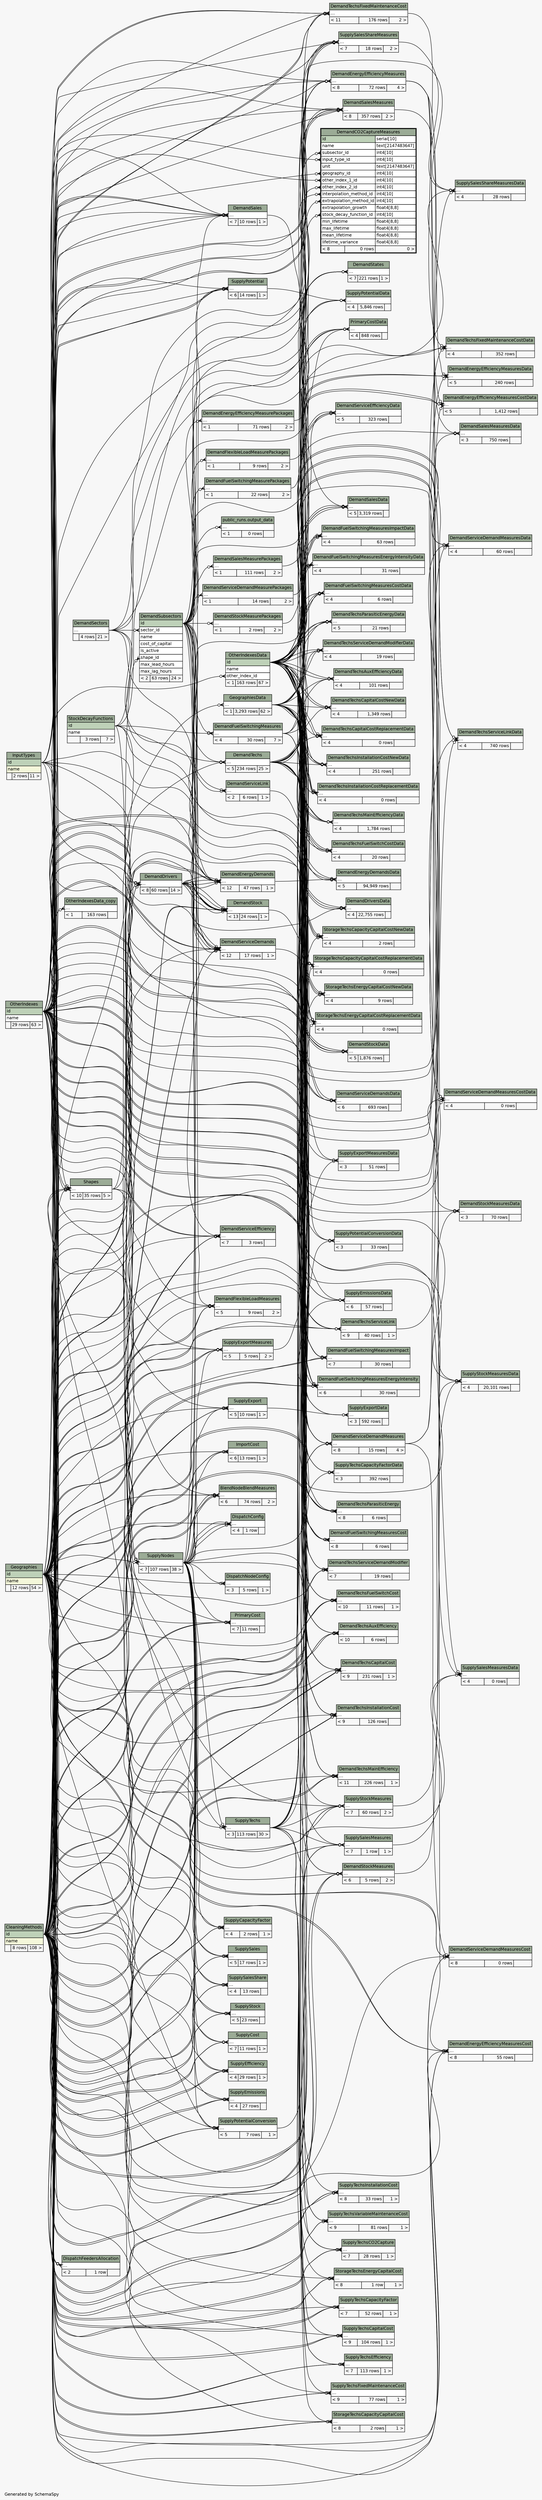 // dot 2.38.0 on Windows 10 10.0
// SchemaSpy rev 590
digraph "twoDegreesRelationshipsDiagram" {
  graph [
    rankdir="RL"
    bgcolor="#f7f7f7"
    label="\nGenerated by SchemaSpy"
    labeljust="l"
    nodesep="0.18"
    ranksep="0.46"
    fontname="Helvetica"
    fontsize="11"
  ];
  node [
    fontname="Helvetica"
    fontsize="11"
    shape="plaintext"
  ];
  edge [
    arrowsize="0.8"
  ];
  "BlendNodeBlendMeasures":"elipses":w -> "SupplyNodes":"elipses":e [arrowhead=none dir=back arrowtail=crowodot];
  "BlendNodeBlendMeasures":"elipses":w -> "CleaningMethods":"id":e [arrowhead=none dir=back arrowtail=crowodot];
  "BlendNodeBlendMeasures":"elipses":w -> "Geographies":"id":e [arrowhead=none dir=back arrowtail=crowodot];
  "BlendNodeBlendMeasures":"elipses":w -> "CleaningMethods":"id":e [arrowhead=none dir=back arrowtail=crowodot];
  "BlendNodeBlendMeasures":"elipses":w -> "OtherIndexes":"id":e [arrowhead=none dir=back arrowtail=crowodot];
  "BlendNodeBlendMeasures":"elipses":w -> "SupplyNodes":"elipses":e [arrowhead=none dir=back arrowtail=crowodot];
  "DemandCO2CaptureMeasures":"extrapolation_method_id":w -> "CleaningMethods":"id":e [arrowhead=none dir=back arrowtail=crowodot];
  "DemandCO2CaptureMeasures":"geography_id":w -> "Geographies":"id":e [arrowhead=none dir=back arrowtail=crowodot];
  "DemandCO2CaptureMeasures":"input_type_id":w -> "InputTypes":"id":e [arrowhead=none dir=back arrowtail=crowodot];
  "DemandCO2CaptureMeasures":"interpolation_method_id":w -> "CleaningMethods":"id":e [arrowhead=none dir=back arrowtail=crowodot];
  "DemandCO2CaptureMeasures":"other_index_1_id":w -> "OtherIndexes":"id":e [arrowhead=none dir=back arrowtail=crowodot];
  "DemandCO2CaptureMeasures":"other_index_2_id":w -> "OtherIndexesData":"id":e [arrowhead=none dir=back arrowtail=crowodot];
  "DemandCO2CaptureMeasures":"stock_decay_function_id":w -> "StockDecayFunctions":"id":e [arrowhead=none dir=back arrowtail=crowodot];
  "DemandCO2CaptureMeasures":"subsector_id":w -> "DemandSubsectors":"id":e [arrowhead=none dir=back arrowtail=crowodot];
  "DemandDrivers":"elipses":w -> "CleaningMethods":"id":e [arrowhead=none dir=back arrowtail=crowodot];
  "DemandDrivers":"elipses":w -> "Geographies":"id":e [arrowhead=none dir=back arrowtail=crowodot];
  "DemandDrivers":"elipses":w -> "InputTypes":"id":e [arrowhead=none dir=back arrowtail=crowodot];
  "DemandDrivers":"elipses":w -> "CleaningMethods":"id":e [arrowhead=none dir=back arrowtail=crowodot];
  "DemandDrivers":"elipses":w -> "OtherIndexes":"id":e [arrowhead=none dir=back arrowtail=crowodot];
  "DemandDrivers":"elipses":w -> "OtherIndexes":"id":e [arrowhead=none dir=back arrowtail=crowodot];
  "DemandDriversData":"elipses":w -> "GeographiesData":"elipses":e [arrowhead=none dir=back arrowtail=crowodot];
  "DemandDriversData":"elipses":w -> "OtherIndexesData":"id":e [arrowhead=none dir=back arrowtail=crowodot];
  "DemandDriversData":"elipses":w -> "OtherIndexesData":"id":e [arrowhead=none dir=back arrowtail=crowodot];
  "DemandDriversData":"elipses":w -> "DemandDrivers":"elipses":e [arrowhead=none dir=back arrowtail=crowodot];
  "DemandEnergyDemands":"elipses":w -> "DemandDrivers":"elipses":e [arrowhead=none dir=back arrowtail=crowodot];
  "DemandEnergyDemands":"elipses":w -> "DemandDrivers":"elipses":e [arrowhead=none dir=back arrowtail=crowodot];
  "DemandEnergyDemands":"elipses":w -> "DemandDrivers":"elipses":e [arrowhead=none dir=back arrowtail=crowodot];
  "DemandEnergyDemands":"elipses":w -> "DemandDrivers":"elipses":e [arrowhead=none dir=back arrowtail=crowodot];
  "DemandEnergyDemands":"elipses":w -> "CleaningMethods":"id":e [arrowhead=none dir=back arrowtail=crowodot];
  "DemandEnergyDemands":"elipses":w -> "Geographies":"id":e [arrowhead=none dir=back arrowtail=crowodot];
  "DemandEnergyDemands":"elipses":w -> "InputTypes":"id":e [arrowhead=none dir=back arrowtail=crowodot];
  "DemandEnergyDemands":"elipses":w -> "CleaningMethods":"id":e [arrowhead=none dir=back arrowtail=crowodot];
  "DemandEnergyDemands":"elipses":w -> "OtherIndexes":"id":e [arrowhead=none dir=back arrowtail=crowodot];
  "DemandEnergyDemands":"elipses":w -> "OtherIndexes":"id":e [arrowhead=none dir=back arrowtail=crowodot];
  "DemandEnergyDemands":"elipses":w -> "DemandSubsectors":"id":e [arrowhead=none dir=back arrowtail=teeodot];
  "DemandEnergyDemandsData":"elipses":w -> "GeographiesData":"elipses":e [arrowhead=none dir=back arrowtail=crowodot];
  "DemandEnergyDemandsData":"elipses":w -> "OtherIndexesData":"id":e [arrowhead=none dir=back arrowtail=crowodot];
  "DemandEnergyDemandsData":"elipses":w -> "OtherIndexesData":"id":e [arrowhead=none dir=back arrowtail=crowodot];
  "DemandEnergyDemandsData":"elipses":w -> "DemandEnergyDemands":"elipses":e [arrowhead=none dir=back arrowtail=crowodot];
  "DemandEnergyEfficiencyMeasurePackages":"elipses":w -> "DemandSubsectors":"id":e [arrowhead=none dir=back arrowtail=crowodot];
  "DemandEnergyEfficiencyMeasures":"elipses":w -> "CleaningMethods":"id":e [arrowhead=none dir=back arrowtail=crowodot];
  "DemandEnergyEfficiencyMeasures":"elipses":w -> "Geographies":"id":e [arrowhead=none dir=back arrowtail=crowodot];
  "DemandEnergyEfficiencyMeasures":"elipses":w -> "InputTypes":"id":e [arrowhead=none dir=back arrowtail=crowodot];
  "DemandEnergyEfficiencyMeasures":"elipses":w -> "CleaningMethods":"id":e [arrowhead=none dir=back arrowtail=crowodot];
  "DemandEnergyEfficiencyMeasures":"elipses":w -> "OtherIndexes":"id":e [arrowhead=none dir=back arrowtail=crowodot];
  "DemandEnergyEfficiencyMeasures":"elipses":w -> "OtherIndexesData":"id":e [arrowhead=none dir=back arrowtail=crowodot];
  "DemandEnergyEfficiencyMeasures":"elipses":w -> "StockDecayFunctions":"id":e [arrowhead=none dir=back arrowtail=crowodot];
  "DemandEnergyEfficiencyMeasures":"elipses":w -> "DemandSubsectors":"id":e [arrowhead=none dir=back arrowtail=crowodot];
  "DemandEnergyEfficiencyMeasuresCost":"elipses":w -> "CleaningMethods":"id":e [arrowhead=none dir=back arrowtail=crowodot];
  "DemandEnergyEfficiencyMeasuresCost":"elipses":w -> "Geographies":"id":e [arrowhead=none dir=back arrowtail=crowodot];
  "DemandEnergyEfficiencyMeasuresCost":"elipses":w -> "CleaningMethods":"id":e [arrowhead=none dir=back arrowtail=crowodot];
  "DemandEnergyEfficiencyMeasuresCost":"elipses":w -> "OtherIndexes":"id":e [arrowhead=none dir=back arrowtail=crowodot];
  "DemandEnergyEfficiencyMeasuresCost":"elipses":w -> "OtherIndexes":"id":e [arrowhead=none dir=back arrowtail=crowodot];
  "DemandEnergyEfficiencyMeasuresCost":"elipses":w -> "DemandEnergyEfficiencyMeasures":"elipses":e [arrowhead=none dir=back arrowtail=teeodot];
  "DemandEnergyEfficiencyMeasuresCostData":"elipses":w -> "GeographiesData":"elipses":e [arrowhead=none dir=back arrowtail=crowodot];
  "DemandEnergyEfficiencyMeasuresCostData":"elipses":w -> "OtherIndexesData":"id":e [arrowhead=none dir=back arrowtail=crowodot];
  "DemandEnergyEfficiencyMeasuresCostData":"elipses":w -> "OtherIndexesData":"id":e [arrowhead=none dir=back arrowtail=crowodot];
  "DemandEnergyEfficiencyMeasuresCostData":"elipses":w -> "DemandEnergyEfficiencyMeasures":"elipses":e [arrowhead=none dir=back arrowtail=crowodot];
  "DemandEnergyEfficiencyMeasuresData":"elipses":w -> "GeographiesData":"elipses":e [arrowhead=none dir=back arrowtail=crowodot];
  "DemandEnergyEfficiencyMeasuresData":"elipses":w -> "OtherIndexesData":"id":e [arrowhead=none dir=back arrowtail=crowodot];
  "DemandEnergyEfficiencyMeasuresData":"elipses":w -> "OtherIndexesData":"id":e [arrowhead=none dir=back arrowtail=crowodot];
  "DemandEnergyEfficiencyMeasuresData":"elipses":w -> "DemandEnergyEfficiencyMeasures":"elipses":e [arrowhead=none dir=back arrowtail=crowodot];
  "DemandFlexibleLoadMeasurePackages":"elipses":w -> "DemandSubsectors":"id":e [arrowhead=none dir=back arrowtail=crowodot];
  "DemandFlexibleLoadMeasures":"elipses":w -> "CleaningMethods":"id":e [arrowhead=none dir=back arrowtail=crowodot];
  "DemandFlexibleLoadMeasures":"elipses":w -> "Geographies":"id":e [arrowhead=none dir=back arrowtail=crowodot];
  "DemandFlexibleLoadMeasures":"elipses":w -> "CleaningMethods":"id":e [arrowhead=none dir=back arrowtail=crowodot];
  "DemandFlexibleLoadMeasures":"elipses":w -> "OtherIndexes":"id":e [arrowhead=none dir=back arrowtail=crowodot];
  "DemandFlexibleLoadMeasures":"elipses":w -> "DemandSubsectors":"id":e [arrowhead=none dir=back arrowtail=crowodot];
  "DemandFuelSwitchingMeasurePackages":"elipses":w -> "DemandSubsectors":"id":e [arrowhead=none dir=back arrowtail=crowodot];
  "DemandFuelSwitchingMeasures":"elipses":w -> "StockDecayFunctions":"id":e [arrowhead=none dir=back arrowtail=crowodot];
  "DemandFuelSwitchingMeasures":"elipses":w -> "DemandSubsectors":"id":e [arrowhead=none dir=back arrowtail=crowodot];
  "DemandFuelSwitchingMeasuresCost":"elipses":w -> "CleaningMethods":"id":e [arrowhead=none dir=back arrowtail=crowodot];
  "DemandFuelSwitchingMeasuresCost":"elipses":w -> "Geographies":"id":e [arrowhead=none dir=back arrowtail=crowodot];
  "DemandFuelSwitchingMeasuresCost":"elipses":w -> "CleaningMethods":"id":e [arrowhead=none dir=back arrowtail=crowodot];
  "DemandFuelSwitchingMeasuresCost":"elipses":w -> "OtherIndexes":"id":e [arrowhead=none dir=back arrowtail=crowodot];
  "DemandFuelSwitchingMeasuresCost":"elipses":w -> "OtherIndexes":"id":e [arrowhead=none dir=back arrowtail=crowodot];
  "DemandFuelSwitchingMeasuresCost":"elipses":w -> "DemandFuelSwitchingMeasures":"elipses":e [arrowhead=none dir=back arrowtail=teeodot];
  "DemandFuelSwitchingMeasuresCostData":"elipses":w -> "GeographiesData":"elipses":e [arrowhead=none dir=back arrowtail=crowodot];
  "DemandFuelSwitchingMeasuresCostData":"elipses":w -> "OtherIndexesData":"id":e [arrowhead=none dir=back arrowtail=crowodot];
  "DemandFuelSwitchingMeasuresCostData":"elipses":w -> "OtherIndexesData":"id":e [arrowhead=none dir=back arrowtail=crowodot];
  "DemandFuelSwitchingMeasuresCostData":"elipses":w -> "DemandFuelSwitchingMeasures":"elipses":e [arrowhead=none dir=back arrowtail=crowodot];
  "DemandFuelSwitchingMeasuresEnergyIntensity":"elipses":w -> "CleaningMethods":"id":e [arrowhead=none dir=back arrowtail=crowodot];
  "DemandFuelSwitchingMeasuresEnergyIntensity":"elipses":w -> "Geographies":"id":e [arrowhead=none dir=back arrowtail=crowodot];
  "DemandFuelSwitchingMeasuresEnergyIntensity":"elipses":w -> "CleaningMethods":"id":e [arrowhead=none dir=back arrowtail=crowodot];
  "DemandFuelSwitchingMeasuresEnergyIntensity":"elipses":w -> "OtherIndexes":"id":e [arrowhead=none dir=back arrowtail=crowodot];
  "DemandFuelSwitchingMeasuresEnergyIntensity":"elipses":w -> "OtherIndexesData":"id":e [arrowhead=none dir=back arrowtail=crowodot];
  "DemandFuelSwitchingMeasuresEnergyIntensity":"elipses":w -> "DemandFuelSwitchingMeasures":"elipses":e [arrowhead=none dir=back arrowtail=crowodot];
  "DemandFuelSwitchingMeasuresEnergyIntensityData":"elipses":w -> "GeographiesData":"elipses":e [arrowhead=none dir=back arrowtail=crowodot];
  "DemandFuelSwitchingMeasuresEnergyIntensityData":"elipses":w -> "OtherIndexesData":"id":e [arrowhead=none dir=back arrowtail=crowodot];
  "DemandFuelSwitchingMeasuresEnergyIntensityData":"elipses":w -> "OtherIndexesData":"id":e [arrowhead=none dir=back arrowtail=crowodot];
  "DemandFuelSwitchingMeasuresEnergyIntensityData":"elipses":w -> "DemandFuelSwitchingMeasures":"elipses":e [arrowhead=none dir=back arrowtail=crowodot];
  "DemandFuelSwitchingMeasuresImpact":"elipses":w -> "CleaningMethods":"id":e [arrowhead=none dir=back arrowtail=crowodot];
  "DemandFuelSwitchingMeasuresImpact":"elipses":w -> "Geographies":"id":e [arrowhead=none dir=back arrowtail=crowodot];
  "DemandFuelSwitchingMeasuresImpact":"elipses":w -> "InputTypes":"id":e [arrowhead=none dir=back arrowtail=crowodot];
  "DemandFuelSwitchingMeasuresImpact":"elipses":w -> "CleaningMethods":"id":e [arrowhead=none dir=back arrowtail=crowodot];
  "DemandFuelSwitchingMeasuresImpact":"elipses":w -> "OtherIndexes":"id":e [arrowhead=none dir=back arrowtail=crowodot];
  "DemandFuelSwitchingMeasuresImpact":"elipses":w -> "OtherIndexes":"id":e [arrowhead=none dir=back arrowtail=crowodot];
  "DemandFuelSwitchingMeasuresImpact":"elipses":w -> "DemandFuelSwitchingMeasures":"elipses":e [arrowhead=none dir=back arrowtail=crowodot];
  "DemandFuelSwitchingMeasuresImpactData":"elipses":w -> "GeographiesData":"elipses":e [arrowhead=none dir=back arrowtail=crowodot];
  "DemandFuelSwitchingMeasuresImpactData":"elipses":w -> "OtherIndexesData":"id":e [arrowhead=none dir=back arrowtail=crowodot];
  "DemandFuelSwitchingMeasuresImpactData":"elipses":w -> "OtherIndexesData":"id":e [arrowhead=none dir=back arrowtail=crowodot];
  "DemandFuelSwitchingMeasuresImpactData":"elipses":w -> "DemandFuelSwitchingMeasures":"elipses":e [arrowhead=none dir=back arrowtail=crowodot];
  "DemandSales":"elipses":w -> "CleaningMethods":"id":e [arrowhead=none dir=back arrowtail=crowodot];
  "DemandSales":"elipses":w -> "Geographies":"id":e [arrowhead=none dir=back arrowtail=crowodot];
  "DemandSales":"elipses":w -> "InputTypes":"id":e [arrowhead=none dir=back arrowtail=crowodot];
  "DemandSales":"elipses":w -> "CleaningMethods":"id":e [arrowhead=none dir=back arrowtail=crowodot];
  "DemandSales":"elipses":w -> "OtherIndexes":"id":e [arrowhead=none dir=back arrowtail=crowodot];
  "DemandSales":"elipses":w -> "OtherIndexes":"id":e [arrowhead=none dir=back arrowtail=crowodot];
  "DemandSales":"elipses":w -> "DemandSubsectors":"id":e [arrowhead=none dir=back arrowtail=teeodot];
  "DemandSalesData":"elipses":w -> "DemandTechs":"elipses":e [arrowhead=none dir=back arrowtail=crowodot];
  "DemandSalesData":"elipses":w -> "GeographiesData":"elipses":e [arrowhead=none dir=back arrowtail=crowodot];
  "DemandSalesData":"elipses":w -> "OtherIndexesData":"id":e [arrowhead=none dir=back arrowtail=crowodot];
  "DemandSalesData":"elipses":w -> "OtherIndexesData":"id":e [arrowhead=none dir=back arrowtail=crowodot];
  "DemandSalesData":"elipses":w -> "DemandSales":"elipses":e [arrowhead=none dir=back arrowtail=crowodot];
  "DemandSalesMeasurePackages":"elipses":w -> "DemandSubsectors":"id":e [arrowhead=none dir=back arrowtail=crowodot];
  "DemandSalesMeasures":"elipses":w -> "DemandTechs":"elipses":e [arrowhead=none dir=back arrowtail=crowodot];
  "DemandSalesMeasures":"elipses":w -> "CleaningMethods":"id":e [arrowhead=none dir=back arrowtail=crowodot];
  "DemandSalesMeasures":"elipses":w -> "Geographies":"id":e [arrowhead=none dir=back arrowtail=crowodot];
  "DemandSalesMeasures":"elipses":w -> "InputTypes":"id":e [arrowhead=none dir=back arrowtail=crowodot];
  "DemandSalesMeasures":"elipses":w -> "CleaningMethods":"id":e [arrowhead=none dir=back arrowtail=crowodot];
  "DemandSalesMeasures":"elipses":w -> "OtherIndexes":"id":e [arrowhead=none dir=back arrowtail=crowodot];
  "DemandSalesMeasures":"elipses":w -> "DemandTechs":"elipses":e [arrowhead=none dir=back arrowtail=crowodot];
  "DemandSalesMeasures":"elipses":w -> "DemandSubsectors":"id":e [arrowhead=none dir=back arrowtail=crowodot];
  "DemandSalesMeasuresData":"elipses":w -> "GeographiesData":"elipses":e [arrowhead=none dir=back arrowtail=crowodot];
  "DemandSalesMeasuresData":"elipses":w -> "OtherIndexesData":"id":e [arrowhead=none dir=back arrowtail=crowodot];
  "DemandSalesMeasuresData":"elipses":w -> "DemandSalesMeasures":"elipses":e [arrowhead=none dir=back arrowtail=crowodot];
  "DemandServiceDemandMeasurePackages":"elipses":w -> "DemandSubsectors":"id":e [arrowhead=none dir=back arrowtail=crowodot];
  "DemandServiceDemandMeasures":"elipses":w -> "CleaningMethods":"id":e [arrowhead=none dir=back arrowtail=crowodot];
  "DemandServiceDemandMeasures":"elipses":w -> "Geographies":"id":e [arrowhead=none dir=back arrowtail=crowodot];
  "DemandServiceDemandMeasures":"elipses":w -> "InputTypes":"id":e [arrowhead=none dir=back arrowtail=crowodot];
  "DemandServiceDemandMeasures":"elipses":w -> "CleaningMethods":"id":e [arrowhead=none dir=back arrowtail=crowodot];
  "DemandServiceDemandMeasures":"elipses":w -> "OtherIndexes":"id":e [arrowhead=none dir=back arrowtail=crowodot];
  "DemandServiceDemandMeasures":"elipses":w -> "OtherIndexesData":"id":e [arrowhead=none dir=back arrowtail=crowodot];
  "DemandServiceDemandMeasures":"elipses":w -> "StockDecayFunctions":"id":e [arrowhead=none dir=back arrowtail=crowodot];
  "DemandServiceDemandMeasures":"elipses":w -> "DemandSubsectors":"id":e [arrowhead=none dir=back arrowtail=crowodot];
  "DemandServiceDemandMeasuresCost":"elipses":w -> "CleaningMethods":"id":e [arrowhead=none dir=back arrowtail=crowodot];
  "DemandServiceDemandMeasuresCost":"elipses":w -> "Geographies":"id":e [arrowhead=none dir=back arrowtail=crowodot];
  "DemandServiceDemandMeasuresCost":"elipses":w -> "CleaningMethods":"id":e [arrowhead=none dir=back arrowtail=crowodot];
  "DemandServiceDemandMeasuresCost":"elipses":w -> "OtherIndexes":"id":e [arrowhead=none dir=back arrowtail=crowodot];
  "DemandServiceDemandMeasuresCost":"elipses":w -> "OtherIndexes":"id":e [arrowhead=none dir=back arrowtail=crowodot];
  "DemandServiceDemandMeasuresCost":"elipses":w -> "DemandServiceDemandMeasures":"elipses":e [arrowhead=none dir=back arrowtail=teeodot];
  "DemandServiceDemandMeasuresCostData":"elipses":w -> "GeographiesData":"elipses":e [arrowhead=none dir=back arrowtail=crowodot];
  "DemandServiceDemandMeasuresCostData":"elipses":w -> "OtherIndexesData":"id":e [arrowhead=none dir=back arrowtail=crowodot];
  "DemandServiceDemandMeasuresCostData":"elipses":w -> "OtherIndexesData":"id":e [arrowhead=none dir=back arrowtail=crowodot];
  "DemandServiceDemandMeasuresCostData":"elipses":w -> "DemandServiceDemandMeasures":"elipses":e [arrowhead=none dir=back arrowtail=crowodot];
  "DemandServiceDemandMeasuresData":"elipses":w -> "GeographiesData":"elipses":e [arrowhead=none dir=back arrowtail=crowodot];
  "DemandServiceDemandMeasuresData":"elipses":w -> "OtherIndexesData":"id":e [arrowhead=none dir=back arrowtail=crowodot];
  "DemandServiceDemandMeasuresData":"elipses":w -> "OtherIndexesData":"id":e [arrowhead=none dir=back arrowtail=crowodot];
  "DemandServiceDemandMeasuresData":"elipses":w -> "DemandServiceDemandMeasures":"elipses":e [arrowhead=none dir=back arrowtail=crowodot];
  "DemandServiceDemands":"elipses":w -> "DemandDrivers":"elipses":e [arrowhead=none dir=back arrowtail=crowodot];
  "DemandServiceDemands":"elipses":w -> "DemandDrivers":"elipses":e [arrowhead=none dir=back arrowtail=crowodot];
  "DemandServiceDemands":"elipses":w -> "DemandDrivers":"elipses":e [arrowhead=none dir=back arrowtail=crowodot];
  "DemandServiceDemands":"elipses":w -> "DemandDrivers":"elipses":e [arrowhead=none dir=back arrowtail=crowodot];
  "DemandServiceDemands":"elipses":w -> "CleaningMethods":"id":e [arrowhead=none dir=back arrowtail=crowodot];
  "DemandServiceDemands":"elipses":w -> "Geographies":"id":e [arrowhead=none dir=back arrowtail=crowodot];
  "DemandServiceDemands":"elipses":w -> "InputTypes":"id":e [arrowhead=none dir=back arrowtail=crowodot];
  "DemandServiceDemands":"elipses":w -> "CleaningMethods":"id":e [arrowhead=none dir=back arrowtail=crowodot];
  "DemandServiceDemands":"elipses":w -> "OtherIndexes":"id":e [arrowhead=none dir=back arrowtail=crowodot];
  "DemandServiceDemands":"elipses":w -> "OtherIndexes":"id":e [arrowhead=none dir=back arrowtail=crowodot];
  "DemandServiceDemands":"elipses":w -> "DemandSubsectors":"id":e [arrowhead=none dir=back arrowtail=teeodot];
  "DemandServiceDemandsData":"elipses":w -> "DemandTechs":"elipses":e [arrowhead=none dir=back arrowtail=crowodot];
  "DemandServiceDemandsData":"elipses":w -> "GeographiesData":"elipses":e [arrowhead=none dir=back arrowtail=crowodot];
  "DemandServiceDemandsData":"elipses":w -> "OtherIndexesData":"id":e [arrowhead=none dir=back arrowtail=crowodot];
  "DemandServiceDemandsData":"elipses":w -> "OtherIndexesData":"id":e [arrowhead=none dir=back arrowtail=crowodot];
  "DemandServiceDemandsData":"elipses":w -> "DemandServiceDemands":"elipses":e [arrowhead=none dir=back arrowtail=crowodot];
  "DemandServiceEfficiency":"elipses":w -> "CleaningMethods":"id":e [arrowhead=none dir=back arrowtail=crowodot];
  "DemandServiceEfficiency":"elipses":w -> "Geographies":"id":e [arrowhead=none dir=back arrowtail=crowodot];
  "DemandServiceEfficiency":"elipses":w -> "CleaningMethods":"id":e [arrowhead=none dir=back arrowtail=crowodot];
  "DemandServiceEfficiency":"elipses":w -> "OtherIndexes":"id":e [arrowhead=none dir=back arrowtail=crowodot];
  "DemandServiceEfficiency":"elipses":w -> "OtherIndexes":"id":e [arrowhead=none dir=back arrowtail=crowodot];
  "DemandServiceEfficiency":"elipses":w -> "DemandSubsectors":"id":e [arrowhead=none dir=back arrowtail=teeodot];
  "DemandServiceEfficiencyData":"elipses":w -> "GeographiesData":"elipses":e [arrowhead=none dir=back arrowtail=crowodot];
  "DemandServiceEfficiencyData":"elipses":w -> "OtherIndexesData":"id":e [arrowhead=none dir=back arrowtail=crowodot];
  "DemandServiceEfficiencyData":"elipses":w -> "OtherIndexesData":"id":e [arrowhead=none dir=back arrowtail=crowodot];
  "DemandServiceEfficiencyData":"elipses":w -> "DemandSubsectors":"id":e [arrowhead=none dir=back arrowtail=crowodot];
  "DemandServiceLink":"elipses":w -> "DemandSubsectors":"id":e [arrowhead=none dir=back arrowtail=crowodot];
  "DemandServiceLink":"elipses":w -> "DemandSubsectors":"id":e [arrowhead=none dir=back arrowtail=crowodot];
  "DemandStates":"elipses":w -> "DemandEnergyEfficiencyMeasurePackages":"elipses":e [arrowhead=none dir=back arrowtail=crowodot];
  "DemandStates":"elipses":w -> "DemandFlexibleLoadMeasurePackages":"elipses":e [arrowhead=none dir=back arrowtail=crowodot];
  "DemandStates":"elipses":w -> "DemandFuelSwitchingMeasurePackages":"elipses":e [arrowhead=none dir=back arrowtail=crowodot];
  "DemandStates":"elipses":w -> "DemandSalesMeasurePackages":"elipses":e [arrowhead=none dir=back arrowtail=crowodot];
  "DemandStates":"elipses":w -> "DemandServiceDemandMeasurePackages":"elipses":e [arrowhead=none dir=back arrowtail=crowodot];
  "DemandStates":"elipses":w -> "DemandStockMeasurePackages":"elipses":e [arrowhead=none dir=back arrowtail=crowodot];
  "DemandStates":"elipses":w -> "DemandSubsectors":"id":e [arrowhead=none dir=back arrowtail=crowodot];
  "DemandStock":"elipses":w -> "DemandDrivers":"elipses":e [arrowhead=none dir=back arrowtail=crowodot];
  "DemandStock":"elipses":w -> "DemandDrivers":"elipses":e [arrowhead=none dir=back arrowtail=crowodot];
  "DemandStock":"elipses":w -> "DemandDrivers":"elipses":e [arrowhead=none dir=back arrowtail=crowodot];
  "DemandStock":"elipses":w -> "DemandDrivers":"elipses":e [arrowhead=none dir=back arrowtail=crowodot];
  "DemandStock":"elipses":w -> "CleaningMethods":"id":e [arrowhead=none dir=back arrowtail=crowodot];
  "DemandStock":"elipses":w -> "Geographies":"id":e [arrowhead=none dir=back arrowtail=crowodot];
  "DemandStock":"elipses":w -> "InputTypes":"id":e [arrowhead=none dir=back arrowtail=crowodot];
  "DemandStock":"elipses":w -> "CleaningMethods":"id":e [arrowhead=none dir=back arrowtail=crowodot];
  "DemandStock":"elipses":w -> "OtherIndexes":"id":e [arrowhead=none dir=back arrowtail=crowodot];
  "DemandStock":"elipses":w -> "OtherIndexes":"id":e [arrowhead=none dir=back arrowtail=crowodot];
  "DemandStock":"elipses":w -> "DemandSubsectors":"id":e [arrowhead=none dir=back arrowtail=teeodot];
  "DemandStockData":"elipses":w -> "DemandTechs":"elipses":e [arrowhead=none dir=back arrowtail=crowodot];
  "DemandStockData":"elipses":w -> "GeographiesData":"elipses":e [arrowhead=none dir=back arrowtail=crowodot];
  "DemandStockData":"elipses":w -> "OtherIndexesData":"id":e [arrowhead=none dir=back arrowtail=crowodot];
  "DemandStockData":"elipses":w -> "OtherIndexesData":"id":e [arrowhead=none dir=back arrowtail=crowodot];
  "DemandStockData":"elipses":w -> "DemandStock":"elipses":e [arrowhead=none dir=back arrowtail=crowodot];
  "DemandStockMeasurePackages":"elipses":w -> "DemandSubsectors":"id":e [arrowhead=none dir=back arrowtail=crowodot];
  "DemandStockMeasures":"elipses":w -> "DemandTechs":"elipses":e [arrowhead=none dir=back arrowtail=crowodot];
  "DemandStockMeasures":"elipses":w -> "CleaningMethods":"id":e [arrowhead=none dir=back arrowtail=crowodot];
  "DemandStockMeasures":"elipses":w -> "Geographies":"id":e [arrowhead=none dir=back arrowtail=crowodot];
  "DemandStockMeasures":"elipses":w -> "CleaningMethods":"id":e [arrowhead=none dir=back arrowtail=crowodot];
  "DemandStockMeasures":"elipses":w -> "OtherIndexes":"id":e [arrowhead=none dir=back arrowtail=crowodot];
  "DemandStockMeasures":"elipses":w -> "DemandSubsectors":"id":e [arrowhead=none dir=back arrowtail=crowodot];
  "DemandStockMeasuresData":"elipses":w -> "GeographiesData":"elipses":e [arrowhead=none dir=back arrowtail=crowodot];
  "DemandStockMeasuresData":"elipses":w -> "OtherIndexesData":"id":e [arrowhead=none dir=back arrowtail=crowodot];
  "DemandStockMeasuresData":"elipses":w -> "DemandStockMeasures":"elipses":e [arrowhead=none dir=back arrowtail=crowodot];
  "DemandSubsectors":"sector_id":w -> "DemandSectors":"elipses":e [arrowhead=none dir=back arrowtail=crowodot];
  "DemandSubsectors":"shape_id":w -> "Shapes":"elipses":e [arrowhead=none dir=back arrowtail=crowodot];
  "DemandTechs":"elipses":w -> "Shapes":"elipses":e [arrowhead=none dir=back arrowtail=crowodot];
  "DemandTechs":"elipses":w -> "StockDecayFunctions":"id":e [arrowhead=none dir=back arrowtail=crowodot];
  "DemandTechs":"elipses":w -> "DemandSubsectors":"id":e [arrowhead=none dir=back arrowtail=crowodot];
  "DemandTechsAuxEfficiency":"elipses":w -> "DemandTechs":"elipses":e [arrowhead=none dir=back arrowtail=teeodot];
  "DemandTechsAuxEfficiency":"elipses":w -> "CleaningMethods":"id":e [arrowhead=none dir=back arrowtail=crowodot];
  "DemandTechsAuxEfficiency":"elipses":w -> "Geographies":"id":e [arrowhead=none dir=back arrowtail=crowodot];
  "DemandTechsAuxEfficiency":"elipses":w -> "CleaningMethods":"id":e [arrowhead=none dir=back arrowtail=crowodot];
  "DemandTechsAuxEfficiency":"elipses":w -> "OtherIndexes":"id":e [arrowhead=none dir=back arrowtail=crowodot];
  "DemandTechsAuxEfficiency":"elipses":w -> "OtherIndexes":"id":e [arrowhead=none dir=back arrowtail=crowodot];
  "DemandTechsAuxEfficiencyData":"elipses":w -> "DemandTechs":"elipses":e [arrowhead=none dir=back arrowtail=crowodot];
  "DemandTechsAuxEfficiencyData":"elipses":w -> "GeographiesData":"elipses":e [arrowhead=none dir=back arrowtail=crowodot];
  "DemandTechsAuxEfficiencyData":"elipses":w -> "OtherIndexesData":"id":e [arrowhead=none dir=back arrowtail=crowodot];
  "DemandTechsAuxEfficiencyData":"elipses":w -> "OtherIndexesData":"id":e [arrowhead=none dir=back arrowtail=crowodot];
  "DemandTechsCapitalCost":"elipses":w -> "DemandTechs":"elipses":e [arrowhead=none dir=back arrowtail=teeodot];
  "DemandTechsCapitalCost":"elipses":w -> "CleaningMethods":"id":e [arrowhead=none dir=back arrowtail=crowodot];
  "DemandTechsCapitalCost":"elipses":w -> "Geographies":"id":e [arrowhead=none dir=back arrowtail=crowodot];
  "DemandTechsCapitalCost":"elipses":w -> "CleaningMethods":"id":e [arrowhead=none dir=back arrowtail=crowodot];
  "DemandTechsCapitalCost":"elipses":w -> "OtherIndexes":"id":e [arrowhead=none dir=back arrowtail=crowodot];
  "DemandTechsCapitalCost":"elipses":w -> "OtherIndexes":"id":e [arrowhead=none dir=back arrowtail=crowodot];
  "DemandTechsCapitalCostNewData":"elipses":w -> "DemandTechs":"elipses":e [arrowhead=none dir=back arrowtail=crowodot];
  "DemandTechsCapitalCostNewData":"elipses":w -> "GeographiesData":"elipses":e [arrowhead=none dir=back arrowtail=crowodot];
  "DemandTechsCapitalCostNewData":"elipses":w -> "OtherIndexesData":"id":e [arrowhead=none dir=back arrowtail=crowodot];
  "DemandTechsCapitalCostNewData":"elipses":w -> "OtherIndexesData":"id":e [arrowhead=none dir=back arrowtail=crowodot];
  "DemandTechsCapitalCostReplacementData":"elipses":w -> "DemandTechs":"elipses":e [arrowhead=none dir=back arrowtail=crowodot];
  "DemandTechsCapitalCostReplacementData":"elipses":w -> "GeographiesData":"elipses":e [arrowhead=none dir=back arrowtail=crowodot];
  "DemandTechsCapitalCostReplacementData":"elipses":w -> "OtherIndexesData":"id":e [arrowhead=none dir=back arrowtail=crowodot];
  "DemandTechsCapitalCostReplacementData":"elipses":w -> "OtherIndexesData":"id":e [arrowhead=none dir=back arrowtail=crowodot];
  "DemandTechsFixedMaintenanceCost":"elipses":w -> "DemandTechs":"elipses":e [arrowhead=none dir=back arrowtail=teeodot];
  "DemandTechsFixedMaintenanceCost":"elipses":w -> "CleaningMethods":"id":e [arrowhead=none dir=back arrowtail=crowodot];
  "DemandTechsFixedMaintenanceCost":"elipses":w -> "Geographies":"id":e [arrowhead=none dir=back arrowtail=crowodot];
  "DemandTechsFixedMaintenanceCost":"elipses":w -> "CleaningMethods":"id":e [arrowhead=none dir=back arrowtail=crowodot];
  "DemandTechsFixedMaintenanceCost":"elipses":w -> "OtherIndexes":"id":e [arrowhead=none dir=back arrowtail=crowodot];
  "DemandTechsFixedMaintenanceCost":"elipses":w -> "OtherIndexes":"id":e [arrowhead=none dir=back arrowtail=crowodot];
  "DemandTechsFixedMaintenanceCostData":"elipses":w -> "DemandTechsFixedMaintenanceCost":"elipses":e [arrowhead=none dir=back arrowtail=crowodot];
  "DemandTechsFixedMaintenanceCostData":"elipses":w -> "GeographiesData":"elipses":e [arrowhead=none dir=back arrowtail=crowodot];
  "DemandTechsFixedMaintenanceCostData":"elipses":w -> "OtherIndexesData":"id":e [arrowhead=none dir=back arrowtail=crowodot];
  "DemandTechsFixedMaintenanceCostData":"elipses":w -> "OtherIndexesData":"id":e [arrowhead=none dir=back arrowtail=crowodot];
  "DemandTechsFuelSwitchCost":"elipses":w -> "DemandTechs":"elipses":e [arrowhead=none dir=back arrowtail=teeodot];
  "DemandTechsFuelSwitchCost":"elipses":w -> "CleaningMethods":"id":e [arrowhead=none dir=back arrowtail=crowodot];
  "DemandTechsFuelSwitchCost":"elipses":w -> "Geographies":"id":e [arrowhead=none dir=back arrowtail=crowodot];
  "DemandTechsFuelSwitchCost":"elipses":w -> "CleaningMethods":"id":e [arrowhead=none dir=back arrowtail=crowodot];
  "DemandTechsFuelSwitchCost":"elipses":w -> "OtherIndexes":"id":e [arrowhead=none dir=back arrowtail=crowodot];
  "DemandTechsFuelSwitchCost":"elipses":w -> "OtherIndexes":"id":e [arrowhead=none dir=back arrowtail=crowodot];
  "DemandTechsFuelSwitchCostData":"elipses":w -> "DemandTechs":"elipses":e [arrowhead=none dir=back arrowtail=crowodot];
  "DemandTechsFuelSwitchCostData":"elipses":w -> "GeographiesData":"elipses":e [arrowhead=none dir=back arrowtail=crowodot];
  "DemandTechsFuelSwitchCostData":"elipses":w -> "OtherIndexesData":"id":e [arrowhead=none dir=back arrowtail=crowodot];
  "DemandTechsFuelSwitchCostData":"elipses":w -> "OtherIndexesData":"id":e [arrowhead=none dir=back arrowtail=crowodot];
  "DemandTechsInstallationCost":"elipses":w -> "DemandTechs":"elipses":e [arrowhead=none dir=back arrowtail=teeodot];
  "DemandTechsInstallationCost":"elipses":w -> "CleaningMethods":"id":e [arrowhead=none dir=back arrowtail=crowodot];
  "DemandTechsInstallationCost":"elipses":w -> "Geographies":"id":e [arrowhead=none dir=back arrowtail=crowodot];
  "DemandTechsInstallationCost":"elipses":w -> "CleaningMethods":"id":e [arrowhead=none dir=back arrowtail=crowodot];
  "DemandTechsInstallationCost":"elipses":w -> "OtherIndexes":"id":e [arrowhead=none dir=back arrowtail=crowodot];
  "DemandTechsInstallationCost":"elipses":w -> "OtherIndexes":"id":e [arrowhead=none dir=back arrowtail=crowodot];
  "DemandTechsInstallationCostNewData":"elipses":w -> "DemandTechs":"elipses":e [arrowhead=none dir=back arrowtail=crowodot];
  "DemandTechsInstallationCostNewData":"elipses":w -> "GeographiesData":"elipses":e [arrowhead=none dir=back arrowtail=crowodot];
  "DemandTechsInstallationCostNewData":"elipses":w -> "OtherIndexesData":"id":e [arrowhead=none dir=back arrowtail=crowodot];
  "DemandTechsInstallationCostNewData":"elipses":w -> "OtherIndexesData":"id":e [arrowhead=none dir=back arrowtail=crowodot];
  "DemandTechsInstallationCostReplacementData":"elipses":w -> "DemandTechs":"elipses":e [arrowhead=none dir=back arrowtail=crowodot];
  "DemandTechsInstallationCostReplacementData":"elipses":w -> "GeographiesData":"elipses":e [arrowhead=none dir=back arrowtail=crowodot];
  "DemandTechsInstallationCostReplacementData":"elipses":w -> "OtherIndexesData":"id":e [arrowhead=none dir=back arrowtail=crowodot];
  "DemandTechsInstallationCostReplacementData":"elipses":w -> "OtherIndexesData":"id":e [arrowhead=none dir=back arrowtail=crowodot];
  "DemandTechsMainEfficiency":"elipses":w -> "DemandTechs":"elipses":e [arrowhead=none dir=back arrowtail=teeodot];
  "DemandTechsMainEfficiency":"elipses":w -> "CleaningMethods":"id":e [arrowhead=none dir=back arrowtail=crowodot];
  "DemandTechsMainEfficiency":"elipses":w -> "Geographies":"id":e [arrowhead=none dir=back arrowtail=crowodot];
  "DemandTechsMainEfficiency":"elipses":w -> "CleaningMethods":"id":e [arrowhead=none dir=back arrowtail=crowodot];
  "DemandTechsMainEfficiency":"elipses":w -> "OtherIndexes":"id":e [arrowhead=none dir=back arrowtail=crowodot];
  "DemandTechsMainEfficiency":"elipses":w -> "OtherIndexes":"id":e [arrowhead=none dir=back arrowtail=crowodot];
  "DemandTechsMainEfficiencyData":"elipses":w -> "DemandTechs":"elipses":e [arrowhead=none dir=back arrowtail=crowodot];
  "DemandTechsMainEfficiencyData":"elipses":w -> "GeographiesData":"elipses":e [arrowhead=none dir=back arrowtail=crowodot];
  "DemandTechsMainEfficiencyData":"elipses":w -> "OtherIndexesData":"id":e [arrowhead=none dir=back arrowtail=crowodot];
  "DemandTechsMainEfficiencyData":"elipses":w -> "OtherIndexesData":"id":e [arrowhead=none dir=back arrowtail=crowodot];
  "DemandTechsParasiticEnergy":"elipses":w -> "DemandTechs":"elipses":e [arrowhead=none dir=back arrowtail=teeodot];
  "DemandTechsParasiticEnergy":"elipses":w -> "CleaningMethods":"id":e [arrowhead=none dir=back arrowtail=crowodot];
  "DemandTechsParasiticEnergy":"elipses":w -> "Geographies":"id":e [arrowhead=none dir=back arrowtail=crowodot];
  "DemandTechsParasiticEnergy":"elipses":w -> "CleaningMethods":"id":e [arrowhead=none dir=back arrowtail=crowodot];
  "DemandTechsParasiticEnergy":"elipses":w -> "OtherIndexes":"id":e [arrowhead=none dir=back arrowtail=crowodot];
  "DemandTechsParasiticEnergy":"elipses":w -> "OtherIndexes":"id":e [arrowhead=none dir=back arrowtail=crowodot];
  "DemandTechsParasiticEnergyData":"elipses":w -> "DemandTechs":"elipses":e [arrowhead=none dir=back arrowtail=crowodot];
  "DemandTechsParasiticEnergyData":"elipses":w -> "GeographiesData":"elipses":e [arrowhead=none dir=back arrowtail=crowodot];
  "DemandTechsParasiticEnergyData":"elipses":w -> "OtherIndexesData":"id":e [arrowhead=none dir=back arrowtail=crowodot];
  "DemandTechsParasiticEnergyData":"elipses":w -> "OtherIndexesData":"id":e [arrowhead=none dir=back arrowtail=crowodot];
  "DemandTechsServiceDemandModifier":"elipses":w -> "DemandTechs":"elipses":e [arrowhead=none dir=back arrowtail=teeodot];
  "DemandTechsServiceDemandModifier":"elipses":w -> "CleaningMethods":"id":e [arrowhead=none dir=back arrowtail=crowodot];
  "DemandTechsServiceDemandModifier":"elipses":w -> "Geographies":"id":e [arrowhead=none dir=back arrowtail=crowodot];
  "DemandTechsServiceDemandModifier":"elipses":w -> "CleaningMethods":"id":e [arrowhead=none dir=back arrowtail=crowodot];
  "DemandTechsServiceDemandModifier":"elipses":w -> "OtherIndexes":"id":e [arrowhead=none dir=back arrowtail=crowodot];
  "DemandTechsServiceDemandModifier":"elipses":w -> "OtherIndexes":"id":e [arrowhead=none dir=back arrowtail=crowodot];
  "DemandTechsServiceDemandModifierData":"elipses":w -> "DemandTechs":"elipses":e [arrowhead=none dir=back arrowtail=crowodot];
  "DemandTechsServiceDemandModifierData":"elipses":w -> "GeographiesData":"elipses":e [arrowhead=none dir=back arrowtail=crowodot];
  "DemandTechsServiceDemandModifierData":"elipses":w -> "OtherIndexesData":"id":e [arrowhead=none dir=back arrowtail=crowodot];
  "DemandTechsServiceDemandModifierData":"elipses":w -> "OtherIndexesData":"id":e [arrowhead=none dir=back arrowtail=crowodot];
  "DemandTechsServiceLink":"elipses":w -> "DemandTechs":"elipses":e [arrowhead=none dir=back arrowtail=crowodot];
  "DemandTechsServiceLink":"elipses":w -> "CleaningMethods":"id":e [arrowhead=none dir=back arrowtail=crowodot];
  "DemandTechsServiceLink":"elipses":w -> "Geographies":"id":e [arrowhead=none dir=back arrowtail=crowodot];
  "DemandTechsServiceLink":"elipses":w -> "CleaningMethods":"id":e [arrowhead=none dir=back arrowtail=crowodot];
  "DemandTechsServiceLink":"elipses":w -> "OtherIndexes":"id":e [arrowhead=none dir=back arrowtail=crowodot];
  "DemandTechsServiceLink":"elipses":w -> "OtherIndexes":"id":e [arrowhead=none dir=back arrowtail=crowodot];
  "DemandTechsServiceLink":"elipses":w -> "DemandServiceLink":"elipses":e [arrowhead=none dir=back arrowtail=crowodot];
  "DemandTechsServiceLinkData":"elipses":w -> "GeographiesData":"elipses":e [arrowhead=none dir=back arrowtail=crowodot];
  "DemandTechsServiceLinkData":"elipses":w -> "OtherIndexesData":"id":e [arrowhead=none dir=back arrowtail=crowodot];
  "DemandTechsServiceLinkData":"elipses":w -> "OtherIndexesData":"id":e [arrowhead=none dir=back arrowtail=crowodot];
  "DemandTechsServiceLinkData":"elipses":w -> "DemandTechsServiceLink":"elipses":e [arrowhead=none dir=back arrowtail=crowodot];
  "DispatchConfig":"elipses":w -> "SupplyNodes":"elipses":e [arrowhead=none dir=back arrowtail=crowodot];
  "DispatchConfig":"elipses":w -> "Geographies":"id":e [arrowhead=none dir=back arrowtail=crowodot];
  "DispatchConfig":"elipses":w -> "SupplyNodes":"elipses":e [arrowhead=none dir=back arrowtail=crowodot];
  "DispatchConfig":"elipses":w -> "SupplyNodes":"elipses":e [arrowhead=none dir=back arrowtail=crowodot];
  "DispatchFeedersAllocation":"elipses":w -> "CleaningMethods":"id":e [arrowhead=none dir=back arrowtail=crowodot];
  "DispatchFeedersAllocation":"elipses":w -> "CleaningMethods":"id":e [arrowhead=none dir=back arrowtail=crowodot];
  "DispatchNodeConfig":"elipses":w -> "Geographies":"id":e [arrowhead=none dir=back arrowtail=crowodot];
  "DispatchNodeConfig":"elipses":w -> "SupplyNodes":"elipses":e [arrowhead=none dir=back arrowtail=teeodot];
  "GeographiesData":"elipses":w -> "Geographies":"id":e [arrowhead=none dir=back arrowtail=crowodot];
  "ImportCost":"elipses":w -> "CleaningMethods":"id":e [arrowhead=none dir=back arrowtail=crowodot];
  "ImportCost":"elipses":w -> "Geographies":"id":e [arrowhead=none dir=back arrowtail=crowodot];
  "ImportCost":"elipses":w -> "SupplyNodes":"elipses":e [arrowhead=none dir=back arrowtail=teeodot];
  "ImportCost":"elipses":w -> "CleaningMethods":"id":e [arrowhead=none dir=back arrowtail=crowodot];
  "OtherIndexesData":"other_index_id":w -> "OtherIndexes":"id":e [arrowhead=none dir=back arrowtail=crowodot];
  "OtherIndexesData_copy":"elipses":w -> "OtherIndexes":"id":e [arrowhead=none dir=back arrowtail=crowodot];
  "public_runs.output_data":"elipses":w -> "DemandSubsectors":"id":e [arrowhead=none dir=back arrowtail=crowodot];
  "PrimaryCost":"elipses":w -> "CleaningMethods":"id":e [arrowhead=none dir=back arrowtail=crowodot];
  "PrimaryCost":"elipses":w -> "Geographies":"id":e [arrowhead=none dir=back arrowtail=crowodot];
  "PrimaryCost":"elipses":w -> "CleaningMethods":"id":e [arrowhead=none dir=back arrowtail=crowodot];
  "PrimaryCost":"elipses":w -> "OtherIndexes":"id":e [arrowhead=none dir=back arrowtail=crowodot];
  "PrimaryCost":"elipses":w -> "SupplyNodes":"elipses":e [arrowhead=none dir=back arrowtail=teeodot];
  "PrimaryCostData":"elipses":w -> "DemandSectors":"elipses":e [arrowhead=none dir=back arrowtail=crowodot];
  "PrimaryCostData":"elipses":w -> "GeographiesData":"elipses":e [arrowhead=none dir=back arrowtail=crowodot];
  "PrimaryCostData":"elipses":w -> "OtherIndexesData":"id":e [arrowhead=none dir=back arrowtail=crowodot];
  "PrimaryCostData":"elipses":w -> "SupplyNodes":"elipses":e [arrowhead=none dir=back arrowtail=crowodot];
  "Shapes":"elipses":w -> "CleaningMethods":"id":e [arrowhead=none dir=back arrowtail=crowodot];
  "Shapes":"elipses":w -> "Geographies":"id":e [arrowhead=none dir=back arrowtail=crowodot];
  "Shapes":"elipses":w -> "InputTypes":"id":e [arrowhead=none dir=back arrowtail=crowodot];
  "Shapes":"elipses":w -> "CleaningMethods":"id":e [arrowhead=none dir=back arrowtail=crowodot];
  "Shapes":"elipses":w -> "OtherIndexes":"id":e [arrowhead=none dir=back arrowtail=crowodot];
  "Shapes":"elipses":w -> "OtherIndexes":"id":e [arrowhead=none dir=back arrowtail=crowodot];
  "StorageTechsCapacityCapitalCost":"elipses":w -> "CleaningMethods":"id":e [arrowhead=none dir=back arrowtail=crowodot];
  "StorageTechsCapacityCapitalCost":"elipses":w -> "Geographies":"id":e [arrowhead=none dir=back arrowtail=crowodot];
  "StorageTechsCapacityCapitalCost":"elipses":w -> "CleaningMethods":"id":e [arrowhead=none dir=back arrowtail=crowodot];
  "StorageTechsCapacityCapitalCost":"elipses":w -> "SupplyTechs":"elipses":e [arrowhead=none dir=back arrowtail=teeodot];
  "StorageTechsCapacityCapitalCostNewData":"elipses":w -> "GeographiesData":"elipses":e [arrowhead=none dir=back arrowtail=crowodot];
  "StorageTechsCapacityCapitalCostNewData":"elipses":w -> "OtherIndexesData":"id":e [arrowhead=none dir=back arrowtail=crowodot];
  "StorageTechsCapacityCapitalCostNewData":"elipses":w -> "OtherIndexesData":"id":e [arrowhead=none dir=back arrowtail=crowodot];
  "StorageTechsCapacityCapitalCostNewData":"elipses":w -> "SupplyTechs":"elipses":e [arrowhead=none dir=back arrowtail=crowodot];
  "StorageTechsCapacityCapitalCostReplacementData":"elipses":w -> "GeographiesData":"elipses":e [arrowhead=none dir=back arrowtail=crowodot];
  "StorageTechsCapacityCapitalCostReplacementData":"elipses":w -> "OtherIndexesData":"id":e [arrowhead=none dir=back arrowtail=crowodot];
  "StorageTechsCapacityCapitalCostReplacementData":"elipses":w -> "OtherIndexesData":"id":e [arrowhead=none dir=back arrowtail=crowodot];
  "StorageTechsCapacityCapitalCostReplacementData":"elipses":w -> "SupplyTechs":"elipses":e [arrowhead=none dir=back arrowtail=teeodot];
  "StorageTechsEnergyCapitalCost":"elipses":w -> "CleaningMethods":"id":e [arrowhead=none dir=back arrowtail=crowodot];
  "StorageTechsEnergyCapitalCost":"elipses":w -> "Geographies":"id":e [arrowhead=none dir=back arrowtail=crowodot];
  "StorageTechsEnergyCapitalCost":"elipses":w -> "CleaningMethods":"id":e [arrowhead=none dir=back arrowtail=crowodot];
  "StorageTechsEnergyCapitalCost":"elipses":w -> "SupplyTechs":"elipses":e [arrowhead=none dir=back arrowtail=teeodot];
  "StorageTechsEnergyCapitalCostNewData":"elipses":w -> "GeographiesData":"elipses":e [arrowhead=none dir=back arrowtail=crowodot];
  "StorageTechsEnergyCapitalCostNewData":"elipses":w -> "OtherIndexesData":"id":e [arrowhead=none dir=back arrowtail=crowodot];
  "StorageTechsEnergyCapitalCostNewData":"elipses":w -> "OtherIndexesData":"id":e [arrowhead=none dir=back arrowtail=crowodot];
  "StorageTechsEnergyCapitalCostNewData":"elipses":w -> "SupplyTechs":"elipses":e [arrowhead=none dir=back arrowtail=crowodot];
  "StorageTechsEnergyCapitalCostReplacementData":"elipses":w -> "GeographiesData":"elipses":e [arrowhead=none dir=back arrowtail=crowodot];
  "StorageTechsEnergyCapitalCostReplacementData":"elipses":w -> "OtherIndexesData":"id":e [arrowhead=none dir=back arrowtail=crowodot];
  "StorageTechsEnergyCapitalCostReplacementData":"elipses":w -> "OtherIndexesData":"id":e [arrowhead=none dir=back arrowtail=crowodot];
  "StorageTechsEnergyCapitalCostReplacementData":"elipses":w -> "SupplyTechs":"elipses":e [arrowhead=none dir=back arrowtail=crowodot];
  "SupplyCapacityFactor":"elipses":w -> "CleaningMethods":"id":e [arrowhead=none dir=back arrowtail=crowodot];
  "SupplyCapacityFactor":"elipses":w -> "Geographies":"id":e [arrowhead=none dir=back arrowtail=crowodot];
  "SupplyCapacityFactor":"elipses":w -> "CleaningMethods":"id":e [arrowhead=none dir=back arrowtail=crowodot];
  "SupplyCapacityFactor":"elipses":w -> "SupplyNodes":"elipses":e [arrowhead=none dir=back arrowtail=teeodot];
  "SupplyCost":"elipses":w -> "CleaningMethods":"id":e [arrowhead=none dir=back arrowtail=crowodot];
  "SupplyCost":"elipses":w -> "Geographies":"id":e [arrowhead=none dir=back arrowtail=crowodot];
  "SupplyCost":"elipses":w -> "CleaningMethods":"id":e [arrowhead=none dir=back arrowtail=crowodot];
  "SupplyCost":"elipses":w -> "SupplyNodes":"elipses":e [arrowhead=none dir=back arrowtail=crowodot];
  "SupplyEfficiency":"elipses":w -> "CleaningMethods":"id":e [arrowhead=none dir=back arrowtail=crowodot];
  "SupplyEfficiency":"elipses":w -> "Geographies":"id":e [arrowhead=none dir=back arrowtail=crowodot];
  "SupplyEfficiency":"elipses":w -> "SupplyNodes":"elipses":e [arrowhead=none dir=back arrowtail=teeodot];
  "SupplyEfficiency":"elipses":w -> "CleaningMethods":"id":e [arrowhead=none dir=back arrowtail=crowodot];
  "SupplyEmissions":"elipses":w -> "CleaningMethods":"id":e [arrowhead=none dir=back arrowtail=crowodot];
  "SupplyEmissions":"elipses":w -> "Geographies":"id":e [arrowhead=none dir=back arrowtail=crowodot];
  "SupplyEmissions":"elipses":w -> "CleaningMethods":"id":e [arrowhead=none dir=back arrowtail=crowodot];
  "SupplyEmissions":"elipses":w -> "SupplyNodes":"elipses":e [arrowhead=none dir=back arrowtail=teeodot];
  "SupplyEmissionsData":"elipses":w -> "DemandSectors":"elipses":e [arrowhead=none dir=back arrowtail=crowodot];
  "SupplyEmissionsData":"elipses":w -> "GeographiesData":"elipses":e [arrowhead=none dir=back arrowtail=crowodot];
  "SupplyEmissionsData":"elipses":w -> "OtherIndexes":"id":e [arrowhead=none dir=back arrowtail=crowodot];
  "SupplyEmissionsData":"elipses":w -> "SupplyNodes":"elipses":e [arrowhead=none dir=back arrowtail=crowodot];
  "SupplyExport":"elipses":w -> "CleaningMethods":"id":e [arrowhead=none dir=back arrowtail=crowodot];
  "SupplyExport":"elipses":w -> "Geographies":"id":e [arrowhead=none dir=back arrowtail=crowodot];
  "SupplyExport":"elipses":w -> "CleaningMethods":"id":e [arrowhead=none dir=back arrowtail=crowodot];
  "SupplyExport":"elipses":w -> "OtherIndexes":"id":e [arrowhead=none dir=back arrowtail=crowodot];
  "SupplyExport":"elipses":w -> "SupplyNodes":"elipses":e [arrowhead=none dir=back arrowtail=teeodot];
  "SupplyExportData":"elipses":w -> "GeographiesData":"elipses":e [arrowhead=none dir=back arrowtail=crowodot];
  "SupplyExportData":"elipses":w -> "OtherIndexes":"id":e [arrowhead=none dir=back arrowtail=crowodot];
  "SupplyExportData":"elipses":w -> "SupplyExport":"elipses":e [arrowhead=none dir=back arrowtail=crowodot];
  "SupplyExportMeasures":"elipses":w -> "CleaningMethods":"id":e [arrowhead=none dir=back arrowtail=crowodot];
  "SupplyExportMeasures":"elipses":w -> "Geographies":"id":e [arrowhead=none dir=back arrowtail=crowodot];
  "SupplyExportMeasures":"elipses":w -> "CleaningMethods":"id":e [arrowhead=none dir=back arrowtail=crowodot];
  "SupplyExportMeasures":"elipses":w -> "OtherIndexes":"id":e [arrowhead=none dir=back arrowtail=crowodot];
  "SupplyExportMeasures":"elipses":w -> "SupplyNodes":"elipses":e [arrowhead=none dir=back arrowtail=crowodot];
  "SupplyExportMeasuresData":"elipses":w -> "GeographiesData":"elipses":e [arrowhead=none dir=back arrowtail=crowodot];
  "SupplyExportMeasuresData":"elipses":w -> "OtherIndexesData":"id":e [arrowhead=none dir=back arrowtail=crowodot];
  "SupplyExportMeasuresData":"elipses":w -> "SupplyExportMeasures":"elipses":e [arrowhead=none dir=back arrowtail=crowodot];
  "SupplyNodes":"elipses":w -> "Shapes":"elipses":e [arrowhead=none dir=back arrowtail=crowodot];
  "SupplyNodes":"elipses":w -> "StockDecayFunctions":"id":e [arrowhead=none dir=back arrowtail=crowodot];
  "SupplyNodes":"elipses":w -> "Geographies":"id":e [arrowhead=none dir=back arrowtail=crowodot];
  "SupplyPotential":"elipses":w -> "CleaningMethods":"id":e [arrowhead=none dir=back arrowtail=crowodot];
  "SupplyPotential":"elipses":w -> "Geographies":"id":e [arrowhead=none dir=back arrowtail=crowodot];
  "SupplyPotential":"elipses":w -> "CleaningMethods":"id":e [arrowhead=none dir=back arrowtail=crowodot];
  "SupplyPotential":"elipses":w -> "OtherIndexes":"id":e [arrowhead=none dir=back arrowtail=crowodot];
  "SupplyPotential":"elipses":w -> "SupplyNodes":"elipses":e [arrowhead=none dir=back arrowtail=teeodot];
  "SupplyPotentialConversion":"elipses":w -> "CleaningMethods":"id":e [arrowhead=none dir=back arrowtail=crowodot];
  "SupplyPotentialConversion":"elipses":w -> "Geographies":"id":e [arrowhead=none dir=back arrowtail=crowodot];
  "SupplyPotentialConversion":"elipses":w -> "CleaningMethods":"id":e [arrowhead=none dir=back arrowtail=crowodot];
  "SupplyPotentialConversion":"elipses":w -> "OtherIndexes":"id":e [arrowhead=none dir=back arrowtail=crowodot];
  "SupplyPotentialConversion":"elipses":w -> "SupplyNodes":"elipses":e [arrowhead=none dir=back arrowtail=teeodot];
  "SupplyPotentialConversionData":"elipses":w -> "GeographiesData":"elipses":e [arrowhead=none dir=back arrowtail=crowodot];
  "SupplyPotentialConversionData":"elipses":w -> "OtherIndexesData":"id":e [arrowhead=none dir=back arrowtail=crowodot];
  "SupplyPotentialConversionData":"elipses":w -> "SupplyPotentialConversion":"elipses":e [arrowhead=none dir=back arrowtail=crowodot];
  "SupplyPotentialData":"elipses":w -> "DemandSectors":"elipses":e [arrowhead=none dir=back arrowtail=crowodot];
  "SupplyPotentialData":"elipses":w -> "GeographiesData":"elipses":e [arrowhead=none dir=back arrowtail=crowodot];
  "SupplyPotentialData":"elipses":w -> "OtherIndexesData":"id":e [arrowhead=none dir=back arrowtail=crowodot];
  "SupplyPotentialData":"elipses":w -> "SupplyPotential":"elipses":e [arrowhead=none dir=back arrowtail=crowodot];
  "SupplySales":"elipses":w -> "CleaningMethods":"id":e [arrowhead=none dir=back arrowtail=crowodot];
  "SupplySales":"elipses":w -> "Geographies":"id":e [arrowhead=none dir=back arrowtail=crowodot];
  "SupplySales":"elipses":w -> "CleaningMethods":"id":e [arrowhead=none dir=back arrowtail=crowodot];
  "SupplySales":"elipses":w -> "SupplyNodes":"elipses":e [arrowhead=none dir=back arrowtail=teeodot];
  "SupplySalesMeasures":"elipses":w -> "CleaningMethods":"id":e [arrowhead=none dir=back arrowtail=crowodot];
  "SupplySalesMeasures":"elipses":w -> "Geographies":"id":e [arrowhead=none dir=back arrowtail=crowodot];
  "SupplySalesMeasures":"elipses":w -> "CleaningMethods":"id":e [arrowhead=none dir=back arrowtail=crowodot];
  "SupplySalesMeasures":"elipses":w -> "OtherIndexes":"id":e [arrowhead=none dir=back arrowtail=crowodot];
  "SupplySalesMeasures":"elipses":w -> "SupplyNodes":"elipses":e [arrowhead=none dir=back arrowtail=crowodot];
  "SupplySalesMeasures":"elipses":w -> "SupplyTechs":"elipses":e [arrowhead=none dir=back arrowtail=crowodot];
  "SupplySalesMeasuresData":"elipses":w -> "DemandSectors":"elipses":e [arrowhead=none dir=back arrowtail=crowodot];
  "SupplySalesMeasuresData":"elipses":w -> "GeographiesData":"elipses":e [arrowhead=none dir=back arrowtail=crowodot];
  "SupplySalesMeasuresData":"elipses":w -> "OtherIndexes":"id":e [arrowhead=none dir=back arrowtail=crowodot];
  "SupplySalesMeasuresData":"elipses":w -> "SupplySalesMeasures":"elipses":e [arrowhead=none dir=back arrowtail=crowodot];
  "SupplySalesShare":"elipses":w -> "CleaningMethods":"id":e [arrowhead=none dir=back arrowtail=crowodot];
  "SupplySalesShare":"elipses":w -> "Geographies":"id":e [arrowhead=none dir=back arrowtail=crowodot];
  "SupplySalesShare":"elipses":w -> "CleaningMethods":"id":e [arrowhead=none dir=back arrowtail=crowodot];
  "SupplySalesShare":"elipses":w -> "SupplyNodes":"elipses":e [arrowhead=none dir=back arrowtail=teeodot];
  "SupplySalesShareMeasures":"elipses":w -> "CleaningMethods":"id":e [arrowhead=none dir=back arrowtail=crowodot];
  "SupplySalesShareMeasures":"elipses":w -> "Geographies":"id":e [arrowhead=none dir=back arrowtail=crowodot];
  "SupplySalesShareMeasures":"elipses":w -> "CleaningMethods":"id":e [arrowhead=none dir=back arrowtail=crowodot];
  "SupplySalesShareMeasures":"elipses":w -> "OtherIndexes":"id":e [arrowhead=none dir=back arrowtail=crowodot];
  "SupplySalesShareMeasures":"elipses":w -> "SupplyTechs":"elipses":e [arrowhead=none dir=back arrowtail=crowodot];
  "SupplySalesShareMeasures":"elipses":w -> "SupplyNodes":"elipses":e [arrowhead=none dir=back arrowtail=crowodot];
  "SupplySalesShareMeasures":"elipses":w -> "SupplyTechs":"elipses":e [arrowhead=none dir=back arrowtail=crowodot];
  "SupplySalesShareMeasuresData":"elipses":w -> "DemandSectors":"elipses":e [arrowhead=none dir=back arrowtail=crowodot];
  "SupplySalesShareMeasuresData":"elipses":w -> "GeographiesData":"elipses":e [arrowhead=none dir=back arrowtail=crowodot];
  "SupplySalesShareMeasuresData":"elipses":w -> "OtherIndexesData":"id":e [arrowhead=none dir=back arrowtail=crowodot];
  "SupplySalesShareMeasuresData":"elipses":w -> "SupplySalesShareMeasures":"elipses":e [arrowhead=none dir=back arrowtail=crowodot];
  "SupplyStock":"elipses":w -> "CleaningMethods":"id":e [arrowhead=none dir=back arrowtail=crowodot];
  "SupplyStock":"elipses":w -> "Geographies":"id":e [arrowhead=none dir=back arrowtail=crowodot];
  "SupplyStock":"elipses":w -> "CleaningMethods":"id":e [arrowhead=none dir=back arrowtail=crowodot];
  "SupplyStock":"elipses":w -> "SupplyNodes":"elipses":e [arrowhead=none dir=back arrowtail=teeodot];
  "SupplyStockMeasures":"elipses":w -> "CleaningMethods":"id":e [arrowhead=none dir=back arrowtail=crowodot];
  "SupplyStockMeasures":"elipses":w -> "Geographies":"id":e [arrowhead=none dir=back arrowtail=crowodot];
  "SupplyStockMeasures":"elipses":w -> "CleaningMethods":"id":e [arrowhead=none dir=back arrowtail=crowodot];
  "SupplyStockMeasures":"elipses":w -> "OtherIndexes":"id":e [arrowhead=none dir=back arrowtail=crowodot];
  "SupplyStockMeasures":"elipses":w -> "SupplyNodes":"elipses":e [arrowhead=none dir=back arrowtail=crowodot];
  "SupplyStockMeasures":"elipses":w -> "SupplyTechs":"elipses":e [arrowhead=none dir=back arrowtail=crowodot];
  "SupplyStockMeasuresData":"elipses":w -> "DemandSectors":"elipses":e [arrowhead=none dir=back arrowtail=crowodot];
  "SupplyStockMeasuresData":"elipses":w -> "GeographiesData":"elipses":e [arrowhead=none dir=back arrowtail=crowodot];
  "SupplyStockMeasuresData":"elipses":w -> "OtherIndexes":"id":e [arrowhead=none dir=back arrowtail=crowodot];
  "SupplyStockMeasuresData":"elipses":w -> "SupplyStockMeasures":"elipses":e [arrowhead=none dir=back arrowtail=crowodot];
  "SupplyTechs":"elipses":w -> "Shapes":"elipses":e [arrowhead=none dir=back arrowtail=crowodot];
  "SupplyTechs":"elipses":w -> "StockDecayFunctions":"id":e [arrowhead=none dir=back arrowtail=crowodot];
  "SupplyTechs":"elipses":w -> "SupplyNodes":"elipses":e [arrowhead=none dir=back arrowtail=crowodot];
  "SupplyTechsCapacityFactor":"elipses":w -> "CleaningMethods":"id":e [arrowhead=none dir=back arrowtail=crowodot];
  "SupplyTechsCapacityFactor":"elipses":w -> "Geographies":"id":e [arrowhead=none dir=back arrowtail=crowodot];
  "SupplyTechsCapacityFactor":"elipses":w -> "CleaningMethods":"id":e [arrowhead=none dir=back arrowtail=crowodot];
  "SupplyTechsCapacityFactor":"elipses":w -> "SupplyTechs":"elipses":e [arrowhead=none dir=back arrowtail=teeodot];
  "SupplyTechsCapacityFactorData":"elipses":w -> "GeographiesData":"elipses":e [arrowhead=none dir=back arrowtail=crowodot];
  "SupplyTechsCapacityFactorData":"elipses":w -> "OtherIndexes":"id":e [arrowhead=none dir=back arrowtail=crowodot];
  "SupplyTechsCapacityFactorData":"elipses":w -> "SupplyTechs":"elipses":e [arrowhead=none dir=back arrowtail=crowodot];
  "SupplyTechsCapitalCost":"elipses":w -> "CleaningMethods":"id":e [arrowhead=none dir=back arrowtail=crowodot];
  "SupplyTechsCapitalCost":"elipses":w -> "Geographies":"id":e [arrowhead=none dir=back arrowtail=crowodot];
  "SupplyTechsCapitalCost":"elipses":w -> "CleaningMethods":"id":e [arrowhead=none dir=back arrowtail=crowodot];
  "SupplyTechsCapitalCost":"elipses":w -> "SupplyTechs":"elipses":e [arrowhead=none dir=back arrowtail=teeodot];
  "SupplyTechsCO2Capture":"elipses":w -> "CleaningMethods":"id":e [arrowhead=none dir=back arrowtail=crowodot];
  "SupplyTechsCO2Capture":"elipses":w -> "GeographiesData":"elipses":e [arrowhead=none dir=back arrowtail=crowodot];
  "SupplyTechsCO2Capture":"elipses":w -> "CleaningMethods":"id":e [arrowhead=none dir=back arrowtail=crowodot];
  "SupplyTechsCO2Capture":"elipses":w -> "SupplyTechs":"elipses":e [arrowhead=none dir=back arrowtail=teeodot];
  "SupplyTechsEfficiency":"elipses":w -> "CleaningMethods":"id":e [arrowhead=none dir=back arrowtail=crowodot];
  "SupplyTechsEfficiency":"elipses":w -> "GeographiesData":"elipses":e [arrowhead=none dir=back arrowtail=crowodot];
  "SupplyTechsEfficiency":"elipses":w -> "CleaningMethods":"id":e [arrowhead=none dir=back arrowtail=crowodot];
  "SupplyTechsEfficiency":"elipses":w -> "SupplyTechs":"elipses":e [arrowhead=none dir=back arrowtail=teeodot];
  "SupplyTechsFixedMaintenanceCost":"elipses":w -> "CleaningMethods":"id":e [arrowhead=none dir=back arrowtail=crowodot];
  "SupplyTechsFixedMaintenanceCost":"elipses":w -> "Geographies":"id":e [arrowhead=none dir=back arrowtail=crowodot];
  "SupplyTechsFixedMaintenanceCost":"elipses":w -> "CleaningMethods":"id":e [arrowhead=none dir=back arrowtail=crowodot];
  "SupplyTechsFixedMaintenanceCost":"elipses":w -> "SupplyTechs":"elipses":e [arrowhead=none dir=back arrowtail=teeodot];
  "SupplyTechsInstallationCost":"elipses":w -> "CleaningMethods":"id":e [arrowhead=none dir=back arrowtail=crowodot];
  "SupplyTechsInstallationCost":"elipses":w -> "Geographies":"id":e [arrowhead=none dir=back arrowtail=crowodot];
  "SupplyTechsInstallationCost":"elipses":w -> "CleaningMethods":"id":e [arrowhead=none dir=back arrowtail=crowodot];
  "SupplyTechsInstallationCost":"elipses":w -> "SupplyTechs":"elipses":e [arrowhead=none dir=back arrowtail=teeodot];
  "SupplyTechsVariableMaintenanceCost":"elipses":w -> "CleaningMethods":"id":e [arrowhead=none dir=back arrowtail=crowodot];
  "SupplyTechsVariableMaintenanceCost":"elipses":w -> "GeographiesData":"elipses":e [arrowhead=none dir=back arrowtail=crowodot];
  "SupplyTechsVariableMaintenanceCost":"elipses":w -> "CleaningMethods":"id":e [arrowhead=none dir=back arrowtail=crowodot];
  "SupplyTechsVariableMaintenanceCost":"elipses":w -> "SupplyTechs":"elipses":e [arrowhead=none dir=back arrowtail=teeodot];
  "BlendNodeBlendMeasures" [
    label=<
    <TABLE BORDER="0" CELLBORDER="1" CELLSPACING="0" BGCOLOR="#ffffff">
      <TR><TD COLSPAN="3" BGCOLOR="#9bab96" ALIGN="CENTER">BlendNodeBlendMeasures</TD></TR>
      <TR><TD PORT="elipses" COLSPAN="3" ALIGN="LEFT">...</TD></TR>
      <TR><TD ALIGN="LEFT" BGCOLOR="#f7f7f7">&lt; 6</TD><TD ALIGN="RIGHT" BGCOLOR="#f7f7f7">74 rows</TD><TD ALIGN="RIGHT" BGCOLOR="#f7f7f7">2 &gt;</TD></TR>
    </TABLE>>
    URL="BlendNodeBlendMeasures.html"
    tooltip="BlendNodeBlendMeasures"
  ];
  "CleaningMethods" [
    label=<
    <TABLE BORDER="0" CELLBORDER="1" CELLSPACING="0" BGCOLOR="#ffffff">
      <TR><TD COLSPAN="3" BGCOLOR="#9bab96" ALIGN="CENTER">CleaningMethods</TD></TR>
      <TR><TD PORT="id" COLSPAN="3" BGCOLOR="#bed1b8" ALIGN="LEFT">id</TD></TR>
      <TR><TD PORT="name" COLSPAN="3" BGCOLOR="#f4f7da" ALIGN="LEFT">name</TD></TR>
      <TR><TD ALIGN="LEFT" BGCOLOR="#f7f7f7">  </TD><TD ALIGN="RIGHT" BGCOLOR="#f7f7f7">8 rows</TD><TD ALIGN="RIGHT" BGCOLOR="#f7f7f7">108 &gt;</TD></TR>
    </TABLE>>
    URL="CleaningMethods.html"
    tooltip="CleaningMethods"
  ];
  "DemandCO2CaptureMeasures" [
    label=<
    <TABLE BORDER="2" CELLBORDER="1" CELLSPACING="0" BGCOLOR="#ffffff">
      <TR><TD COLSPAN="3" BGCOLOR="#9bab96" ALIGN="CENTER">DemandCO2CaptureMeasures</TD></TR>
      <TR><TD PORT="id" COLSPAN="2" BGCOLOR="#bed1b8" ALIGN="LEFT">id</TD><TD PORT="id.type" ALIGN="LEFT">serial[10]</TD></TR>
      <TR><TD PORT="name" COLSPAN="2" ALIGN="LEFT">name</TD><TD PORT="name.type" ALIGN="LEFT">text[2147483647]</TD></TR>
      <TR><TD PORT="subsector_id" COLSPAN="2" ALIGN="LEFT">subsector_id</TD><TD PORT="subsector_id.type" ALIGN="LEFT">int4[10]</TD></TR>
      <TR><TD PORT="input_type_id" COLSPAN="2" ALIGN="LEFT">input_type_id</TD><TD PORT="input_type_id.type" ALIGN="LEFT">int4[10]</TD></TR>
      <TR><TD PORT="unit" COLSPAN="2" ALIGN="LEFT">unit</TD><TD PORT="unit.type" ALIGN="LEFT">text[2147483647]</TD></TR>
      <TR><TD PORT="geography_id" COLSPAN="2" ALIGN="LEFT">geography_id</TD><TD PORT="geography_id.type" ALIGN="LEFT">int4[10]</TD></TR>
      <TR><TD PORT="other_index_1_id" COLSPAN="2" ALIGN="LEFT">other_index_1_id</TD><TD PORT="other_index_1_id.type" ALIGN="LEFT">int4[10]</TD></TR>
      <TR><TD PORT="other_index_2_id" COLSPAN="2" ALIGN="LEFT">other_index_2_id</TD><TD PORT="other_index_2_id.type" ALIGN="LEFT">int4[10]</TD></TR>
      <TR><TD PORT="interpolation_method_id" COLSPAN="2" ALIGN="LEFT">interpolation_method_id</TD><TD PORT="interpolation_method_id.type" ALIGN="LEFT">int4[10]</TD></TR>
      <TR><TD PORT="extrapolation_method_id" COLSPAN="2" ALIGN="LEFT">extrapolation_method_id</TD><TD PORT="extrapolation_method_id.type" ALIGN="LEFT">int4[10]</TD></TR>
      <TR><TD PORT="extrapolation_growth" COLSPAN="2" ALIGN="LEFT">extrapolation_growth</TD><TD PORT="extrapolation_growth.type" ALIGN="LEFT">float4[8,8]</TD></TR>
      <TR><TD PORT="stock_decay_function_id" COLSPAN="2" ALIGN="LEFT">stock_decay_function_id</TD><TD PORT="stock_decay_function_id.type" ALIGN="LEFT">int4[10]</TD></TR>
      <TR><TD PORT="min_lifetime" COLSPAN="2" ALIGN="LEFT">min_lifetime</TD><TD PORT="min_lifetime.type" ALIGN="LEFT">float4[8,8]</TD></TR>
      <TR><TD PORT="max_lifetime" COLSPAN="2" ALIGN="LEFT">max_lifetime</TD><TD PORT="max_lifetime.type" ALIGN="LEFT">float4[8,8]</TD></TR>
      <TR><TD PORT="mean_lifetime" COLSPAN="2" ALIGN="LEFT">mean_lifetime</TD><TD PORT="mean_lifetime.type" ALIGN="LEFT">float4[8,8]</TD></TR>
      <TR><TD PORT="lifetime_variance" COLSPAN="2" ALIGN="LEFT">lifetime_variance</TD><TD PORT="lifetime_variance.type" ALIGN="LEFT">float4[8,8]</TD></TR>
      <TR><TD ALIGN="LEFT" BGCOLOR="#f7f7f7">&lt; 8</TD><TD ALIGN="RIGHT" BGCOLOR="#f7f7f7">0 rows</TD><TD ALIGN="RIGHT" BGCOLOR="#f7f7f7">0 &gt;</TD></TR>
    </TABLE>>
    URL="DemandCO2CaptureMeasures.html"
    tooltip="DemandCO2CaptureMeasures"
  ];
  "DemandDrivers" [
    label=<
    <TABLE BORDER="0" CELLBORDER="1" CELLSPACING="0" BGCOLOR="#ffffff">
      <TR><TD COLSPAN="3" BGCOLOR="#9bab96" ALIGN="CENTER">DemandDrivers</TD></TR>
      <TR><TD PORT="elipses" COLSPAN="3" ALIGN="LEFT">...</TD></TR>
      <TR><TD ALIGN="LEFT" BGCOLOR="#f7f7f7">&lt; 8</TD><TD ALIGN="RIGHT" BGCOLOR="#f7f7f7">60 rows</TD><TD ALIGN="RIGHT" BGCOLOR="#f7f7f7">14 &gt;</TD></TR>
    </TABLE>>
    URL="DemandDrivers.html"
    tooltip="DemandDrivers"
  ];
  "DemandDriversData" [
    label=<
    <TABLE BORDER="0" CELLBORDER="1" CELLSPACING="0" BGCOLOR="#ffffff">
      <TR><TD COLSPAN="3" BGCOLOR="#9bab96" ALIGN="CENTER">DemandDriversData</TD></TR>
      <TR><TD PORT="elipses" COLSPAN="3" ALIGN="LEFT">...</TD></TR>
      <TR><TD ALIGN="LEFT" BGCOLOR="#f7f7f7">&lt; 4</TD><TD ALIGN="RIGHT" BGCOLOR="#f7f7f7">22,755 rows</TD><TD ALIGN="RIGHT" BGCOLOR="#f7f7f7">  </TD></TR>
    </TABLE>>
    URL="DemandDriversData.html"
    tooltip="DemandDriversData"
  ];
  "DemandEnergyDemands" [
    label=<
    <TABLE BORDER="0" CELLBORDER="1" CELLSPACING="0" BGCOLOR="#ffffff">
      <TR><TD COLSPAN="3" BGCOLOR="#9bab96" ALIGN="CENTER">DemandEnergyDemands</TD></TR>
      <TR><TD PORT="elipses" COLSPAN="3" ALIGN="LEFT">...</TD></TR>
      <TR><TD ALIGN="LEFT" BGCOLOR="#f7f7f7">&lt; 12</TD><TD ALIGN="RIGHT" BGCOLOR="#f7f7f7">47 rows</TD><TD ALIGN="RIGHT" BGCOLOR="#f7f7f7">1 &gt;</TD></TR>
    </TABLE>>
    URL="DemandEnergyDemands.html"
    tooltip="DemandEnergyDemands"
  ];
  "DemandEnergyDemandsData" [
    label=<
    <TABLE BORDER="0" CELLBORDER="1" CELLSPACING="0" BGCOLOR="#ffffff">
      <TR><TD COLSPAN="3" BGCOLOR="#9bab96" ALIGN="CENTER">DemandEnergyDemandsData</TD></TR>
      <TR><TD PORT="elipses" COLSPAN="3" ALIGN="LEFT">...</TD></TR>
      <TR><TD ALIGN="LEFT" BGCOLOR="#f7f7f7">&lt; 5</TD><TD ALIGN="RIGHT" BGCOLOR="#f7f7f7">94,949 rows</TD><TD ALIGN="RIGHT" BGCOLOR="#f7f7f7">  </TD></TR>
    </TABLE>>
    URL="DemandEnergyDemandsData.html"
    tooltip="DemandEnergyDemandsData"
  ];
  "DemandEnergyEfficiencyMeasurePackages" [
    label=<
    <TABLE BORDER="0" CELLBORDER="1" CELLSPACING="0" BGCOLOR="#ffffff">
      <TR><TD COLSPAN="3" BGCOLOR="#9bab96" ALIGN="CENTER">DemandEnergyEfficiencyMeasurePackages</TD></TR>
      <TR><TD PORT="elipses" COLSPAN="3" ALIGN="LEFT">...</TD></TR>
      <TR><TD ALIGN="LEFT" BGCOLOR="#f7f7f7">&lt; 1</TD><TD ALIGN="RIGHT" BGCOLOR="#f7f7f7">71 rows</TD><TD ALIGN="RIGHT" BGCOLOR="#f7f7f7">2 &gt;</TD></TR>
    </TABLE>>
    URL="DemandEnergyEfficiencyMeasurePackages.html"
    tooltip="DemandEnergyEfficiencyMeasurePackages"
  ];
  "DemandEnergyEfficiencyMeasures" [
    label=<
    <TABLE BORDER="0" CELLBORDER="1" CELLSPACING="0" BGCOLOR="#ffffff">
      <TR><TD COLSPAN="3" BGCOLOR="#9bab96" ALIGN="CENTER">DemandEnergyEfficiencyMeasures</TD></TR>
      <TR><TD PORT="elipses" COLSPAN="3" ALIGN="LEFT">...</TD></TR>
      <TR><TD ALIGN="LEFT" BGCOLOR="#f7f7f7">&lt; 8</TD><TD ALIGN="RIGHT" BGCOLOR="#f7f7f7">72 rows</TD><TD ALIGN="RIGHT" BGCOLOR="#f7f7f7">4 &gt;</TD></TR>
    </TABLE>>
    URL="DemandEnergyEfficiencyMeasures.html"
    tooltip="DemandEnergyEfficiencyMeasures"
  ];
  "DemandEnergyEfficiencyMeasuresCost" [
    label=<
    <TABLE BORDER="0" CELLBORDER="1" CELLSPACING="0" BGCOLOR="#ffffff">
      <TR><TD COLSPAN="3" BGCOLOR="#9bab96" ALIGN="CENTER">DemandEnergyEfficiencyMeasuresCost</TD></TR>
      <TR><TD PORT="elipses" COLSPAN="3" ALIGN="LEFT">...</TD></TR>
      <TR><TD ALIGN="LEFT" BGCOLOR="#f7f7f7">&lt; 8</TD><TD ALIGN="RIGHT" BGCOLOR="#f7f7f7">55 rows</TD><TD ALIGN="RIGHT" BGCOLOR="#f7f7f7">  </TD></TR>
    </TABLE>>
    URL="DemandEnergyEfficiencyMeasuresCost.html"
    tooltip="DemandEnergyEfficiencyMeasuresCost"
  ];
  "DemandEnergyEfficiencyMeasuresCostData" [
    label=<
    <TABLE BORDER="0" CELLBORDER="1" CELLSPACING="0" BGCOLOR="#ffffff">
      <TR><TD COLSPAN="3" BGCOLOR="#9bab96" ALIGN="CENTER">DemandEnergyEfficiencyMeasuresCostData</TD></TR>
      <TR><TD PORT="elipses" COLSPAN="3" ALIGN="LEFT">...</TD></TR>
      <TR><TD ALIGN="LEFT" BGCOLOR="#f7f7f7">&lt; 5</TD><TD ALIGN="RIGHT" BGCOLOR="#f7f7f7">1,412 rows</TD><TD ALIGN="RIGHT" BGCOLOR="#f7f7f7">  </TD></TR>
    </TABLE>>
    URL="DemandEnergyEfficiencyMeasuresCostData.html"
    tooltip="DemandEnergyEfficiencyMeasuresCostData"
  ];
  "DemandEnergyEfficiencyMeasuresData" [
    label=<
    <TABLE BORDER="0" CELLBORDER="1" CELLSPACING="0" BGCOLOR="#ffffff">
      <TR><TD COLSPAN="3" BGCOLOR="#9bab96" ALIGN="CENTER">DemandEnergyEfficiencyMeasuresData</TD></TR>
      <TR><TD PORT="elipses" COLSPAN="3" ALIGN="LEFT">...</TD></TR>
      <TR><TD ALIGN="LEFT" BGCOLOR="#f7f7f7">&lt; 5</TD><TD ALIGN="RIGHT" BGCOLOR="#f7f7f7">240 rows</TD><TD ALIGN="RIGHT" BGCOLOR="#f7f7f7">  </TD></TR>
    </TABLE>>
    URL="DemandEnergyEfficiencyMeasuresData.html"
    tooltip="DemandEnergyEfficiencyMeasuresData"
  ];
  "DemandFlexibleLoadMeasurePackages" [
    label=<
    <TABLE BORDER="0" CELLBORDER="1" CELLSPACING="0" BGCOLOR="#ffffff">
      <TR><TD COLSPAN="3" BGCOLOR="#9bab96" ALIGN="CENTER">DemandFlexibleLoadMeasurePackages</TD></TR>
      <TR><TD PORT="elipses" COLSPAN="3" ALIGN="LEFT">...</TD></TR>
      <TR><TD ALIGN="LEFT" BGCOLOR="#f7f7f7">&lt; 1</TD><TD ALIGN="RIGHT" BGCOLOR="#f7f7f7">9 rows</TD><TD ALIGN="RIGHT" BGCOLOR="#f7f7f7">2 &gt;</TD></TR>
    </TABLE>>
    URL="DemandFlexibleLoadMeasurePackages.html"
    tooltip="DemandFlexibleLoadMeasurePackages"
  ];
  "DemandFlexibleLoadMeasures" [
    label=<
    <TABLE BORDER="0" CELLBORDER="1" CELLSPACING="0" BGCOLOR="#ffffff">
      <TR><TD COLSPAN="3" BGCOLOR="#9bab96" ALIGN="CENTER">DemandFlexibleLoadMeasures</TD></TR>
      <TR><TD PORT="elipses" COLSPAN="3" ALIGN="LEFT">...</TD></TR>
      <TR><TD ALIGN="LEFT" BGCOLOR="#f7f7f7">&lt; 5</TD><TD ALIGN="RIGHT" BGCOLOR="#f7f7f7">9 rows</TD><TD ALIGN="RIGHT" BGCOLOR="#f7f7f7">2 &gt;</TD></TR>
    </TABLE>>
    URL="DemandFlexibleLoadMeasures.html"
    tooltip="DemandFlexibleLoadMeasures"
  ];
  "DemandFuelSwitchingMeasurePackages" [
    label=<
    <TABLE BORDER="0" CELLBORDER="1" CELLSPACING="0" BGCOLOR="#ffffff">
      <TR><TD COLSPAN="3" BGCOLOR="#9bab96" ALIGN="CENTER">DemandFuelSwitchingMeasurePackages</TD></TR>
      <TR><TD PORT="elipses" COLSPAN="3" ALIGN="LEFT">...</TD></TR>
      <TR><TD ALIGN="LEFT" BGCOLOR="#f7f7f7">&lt; 1</TD><TD ALIGN="RIGHT" BGCOLOR="#f7f7f7">22 rows</TD><TD ALIGN="RIGHT" BGCOLOR="#f7f7f7">2 &gt;</TD></TR>
    </TABLE>>
    URL="DemandFuelSwitchingMeasurePackages.html"
    tooltip="DemandFuelSwitchingMeasurePackages"
  ];
  "DemandFuelSwitchingMeasures" [
    label=<
    <TABLE BORDER="0" CELLBORDER="1" CELLSPACING="0" BGCOLOR="#ffffff">
      <TR><TD COLSPAN="3" BGCOLOR="#9bab96" ALIGN="CENTER">DemandFuelSwitchingMeasures</TD></TR>
      <TR><TD PORT="elipses" COLSPAN="3" ALIGN="LEFT">...</TD></TR>
      <TR><TD ALIGN="LEFT" BGCOLOR="#f7f7f7">&lt; 4</TD><TD ALIGN="RIGHT" BGCOLOR="#f7f7f7">30 rows</TD><TD ALIGN="RIGHT" BGCOLOR="#f7f7f7">7 &gt;</TD></TR>
    </TABLE>>
    URL="DemandFuelSwitchingMeasures.html"
    tooltip="DemandFuelSwitchingMeasures"
  ];
  "DemandFuelSwitchingMeasuresCost" [
    label=<
    <TABLE BORDER="0" CELLBORDER="1" CELLSPACING="0" BGCOLOR="#ffffff">
      <TR><TD COLSPAN="3" BGCOLOR="#9bab96" ALIGN="CENTER">DemandFuelSwitchingMeasuresCost</TD></TR>
      <TR><TD PORT="elipses" COLSPAN="3" ALIGN="LEFT">...</TD></TR>
      <TR><TD ALIGN="LEFT" BGCOLOR="#f7f7f7">&lt; 8</TD><TD ALIGN="RIGHT" BGCOLOR="#f7f7f7">6 rows</TD><TD ALIGN="RIGHT" BGCOLOR="#f7f7f7">  </TD></TR>
    </TABLE>>
    URL="DemandFuelSwitchingMeasuresCost.html"
    tooltip="DemandFuelSwitchingMeasuresCost"
  ];
  "DemandFuelSwitchingMeasuresCostData" [
    label=<
    <TABLE BORDER="0" CELLBORDER="1" CELLSPACING="0" BGCOLOR="#ffffff">
      <TR><TD COLSPAN="3" BGCOLOR="#9bab96" ALIGN="CENTER">DemandFuelSwitchingMeasuresCostData</TD></TR>
      <TR><TD PORT="elipses" COLSPAN="3" ALIGN="LEFT">...</TD></TR>
      <TR><TD ALIGN="LEFT" BGCOLOR="#f7f7f7">&lt; 4</TD><TD ALIGN="RIGHT" BGCOLOR="#f7f7f7">6 rows</TD><TD ALIGN="RIGHT" BGCOLOR="#f7f7f7">  </TD></TR>
    </TABLE>>
    URL="DemandFuelSwitchingMeasuresCostData.html"
    tooltip="DemandFuelSwitchingMeasuresCostData"
  ];
  "DemandFuelSwitchingMeasuresEnergyIntensity" [
    label=<
    <TABLE BORDER="0" CELLBORDER="1" CELLSPACING="0" BGCOLOR="#ffffff">
      <TR><TD COLSPAN="3" BGCOLOR="#9bab96" ALIGN="CENTER">DemandFuelSwitchingMeasuresEnergyIntensity</TD></TR>
      <TR><TD PORT="elipses" COLSPAN="3" ALIGN="LEFT">...</TD></TR>
      <TR><TD ALIGN="LEFT" BGCOLOR="#f7f7f7">&lt; 6</TD><TD ALIGN="RIGHT" BGCOLOR="#f7f7f7">30 rows</TD><TD ALIGN="RIGHT" BGCOLOR="#f7f7f7">  </TD></TR>
    </TABLE>>
    URL="DemandFuelSwitchingMeasuresEnergyIntensity.html"
    tooltip="DemandFuelSwitchingMeasuresEnergyIntensity"
  ];
  "DemandFuelSwitchingMeasuresEnergyIntensityData" [
    label=<
    <TABLE BORDER="0" CELLBORDER="1" CELLSPACING="0" BGCOLOR="#ffffff">
      <TR><TD COLSPAN="3" BGCOLOR="#9bab96" ALIGN="CENTER">DemandFuelSwitchingMeasuresEnergyIntensityData</TD></TR>
      <TR><TD PORT="elipses" COLSPAN="3" ALIGN="LEFT">...</TD></TR>
      <TR><TD ALIGN="LEFT" BGCOLOR="#f7f7f7">&lt; 4</TD><TD ALIGN="RIGHT" BGCOLOR="#f7f7f7">31 rows</TD><TD ALIGN="RIGHT" BGCOLOR="#f7f7f7">  </TD></TR>
    </TABLE>>
    URL="DemandFuelSwitchingMeasuresEnergyIntensityData.html"
    tooltip="DemandFuelSwitchingMeasuresEnergyIntensityData"
  ];
  "DemandFuelSwitchingMeasuresImpact" [
    label=<
    <TABLE BORDER="0" CELLBORDER="1" CELLSPACING="0" BGCOLOR="#ffffff">
      <TR><TD COLSPAN="3" BGCOLOR="#9bab96" ALIGN="CENTER">DemandFuelSwitchingMeasuresImpact</TD></TR>
      <TR><TD PORT="elipses" COLSPAN="3" ALIGN="LEFT">...</TD></TR>
      <TR><TD ALIGN="LEFT" BGCOLOR="#f7f7f7">&lt; 7</TD><TD ALIGN="RIGHT" BGCOLOR="#f7f7f7">30 rows</TD><TD ALIGN="RIGHT" BGCOLOR="#f7f7f7">  </TD></TR>
    </TABLE>>
    URL="DemandFuelSwitchingMeasuresImpact.html"
    tooltip="DemandFuelSwitchingMeasuresImpact"
  ];
  "DemandFuelSwitchingMeasuresImpactData" [
    label=<
    <TABLE BORDER="0" CELLBORDER="1" CELLSPACING="0" BGCOLOR="#ffffff">
      <TR><TD COLSPAN="3" BGCOLOR="#9bab96" ALIGN="CENTER">DemandFuelSwitchingMeasuresImpactData</TD></TR>
      <TR><TD PORT="elipses" COLSPAN="3" ALIGN="LEFT">...</TD></TR>
      <TR><TD ALIGN="LEFT" BGCOLOR="#f7f7f7">&lt; 4</TD><TD ALIGN="RIGHT" BGCOLOR="#f7f7f7">63 rows</TD><TD ALIGN="RIGHT" BGCOLOR="#f7f7f7">  </TD></TR>
    </TABLE>>
    URL="DemandFuelSwitchingMeasuresImpactData.html"
    tooltip="DemandFuelSwitchingMeasuresImpactData"
  ];
  "DemandSales" [
    label=<
    <TABLE BORDER="0" CELLBORDER="1" CELLSPACING="0" BGCOLOR="#ffffff">
      <TR><TD COLSPAN="3" BGCOLOR="#9bab96" ALIGN="CENTER">DemandSales</TD></TR>
      <TR><TD PORT="elipses" COLSPAN="3" ALIGN="LEFT">...</TD></TR>
      <TR><TD ALIGN="LEFT" BGCOLOR="#f7f7f7">&lt; 7</TD><TD ALIGN="RIGHT" BGCOLOR="#f7f7f7">10 rows</TD><TD ALIGN="RIGHT" BGCOLOR="#f7f7f7">1 &gt;</TD></TR>
    </TABLE>>
    URL="DemandSales.html"
    tooltip="DemandSales"
  ];
  "DemandSalesData" [
    label=<
    <TABLE BORDER="0" CELLBORDER="1" CELLSPACING="0" BGCOLOR="#ffffff">
      <TR><TD COLSPAN="3" BGCOLOR="#9bab96" ALIGN="CENTER">DemandSalesData</TD></TR>
      <TR><TD PORT="elipses" COLSPAN="3" ALIGN="LEFT">...</TD></TR>
      <TR><TD ALIGN="LEFT" BGCOLOR="#f7f7f7">&lt; 5</TD><TD ALIGN="RIGHT" BGCOLOR="#f7f7f7">3,319 rows</TD><TD ALIGN="RIGHT" BGCOLOR="#f7f7f7">  </TD></TR>
    </TABLE>>
    URL="DemandSalesData.html"
    tooltip="DemandSalesData"
  ];
  "DemandSalesMeasurePackages" [
    label=<
    <TABLE BORDER="0" CELLBORDER="1" CELLSPACING="0" BGCOLOR="#ffffff">
      <TR><TD COLSPAN="3" BGCOLOR="#9bab96" ALIGN="CENTER">DemandSalesMeasurePackages</TD></TR>
      <TR><TD PORT="elipses" COLSPAN="3" ALIGN="LEFT">...</TD></TR>
      <TR><TD ALIGN="LEFT" BGCOLOR="#f7f7f7">&lt; 1</TD><TD ALIGN="RIGHT" BGCOLOR="#f7f7f7">111 rows</TD><TD ALIGN="RIGHT" BGCOLOR="#f7f7f7">2 &gt;</TD></TR>
    </TABLE>>
    URL="DemandSalesMeasurePackages.html"
    tooltip="DemandSalesMeasurePackages"
  ];
  "DemandSalesMeasures" [
    label=<
    <TABLE BORDER="0" CELLBORDER="1" CELLSPACING="0" BGCOLOR="#ffffff">
      <TR><TD COLSPAN="3" BGCOLOR="#9bab96" ALIGN="CENTER">DemandSalesMeasures</TD></TR>
      <TR><TD PORT="elipses" COLSPAN="3" ALIGN="LEFT">...</TD></TR>
      <TR><TD ALIGN="LEFT" BGCOLOR="#f7f7f7">&lt; 8</TD><TD ALIGN="RIGHT" BGCOLOR="#f7f7f7">357 rows</TD><TD ALIGN="RIGHT" BGCOLOR="#f7f7f7">2 &gt;</TD></TR>
    </TABLE>>
    URL="DemandSalesMeasures.html"
    tooltip="DemandSalesMeasures"
  ];
  "DemandSalesMeasuresData" [
    label=<
    <TABLE BORDER="0" CELLBORDER="1" CELLSPACING="0" BGCOLOR="#ffffff">
      <TR><TD COLSPAN="3" BGCOLOR="#9bab96" ALIGN="CENTER">DemandSalesMeasuresData</TD></TR>
      <TR><TD PORT="elipses" COLSPAN="3" ALIGN="LEFT">...</TD></TR>
      <TR><TD ALIGN="LEFT" BGCOLOR="#f7f7f7">&lt; 3</TD><TD ALIGN="RIGHT" BGCOLOR="#f7f7f7">750 rows</TD><TD ALIGN="RIGHT" BGCOLOR="#f7f7f7">  </TD></TR>
    </TABLE>>
    URL="DemandSalesMeasuresData.html"
    tooltip="DemandSalesMeasuresData"
  ];
  "DemandSectors" [
    label=<
    <TABLE BORDER="0" CELLBORDER="1" CELLSPACING="0" BGCOLOR="#ffffff">
      <TR><TD COLSPAN="3" BGCOLOR="#9bab96" ALIGN="CENTER">DemandSectors</TD></TR>
      <TR><TD PORT="elipses" COLSPAN="3" ALIGN="LEFT">...</TD></TR>
      <TR><TD ALIGN="LEFT" BGCOLOR="#f7f7f7">  </TD><TD ALIGN="RIGHT" BGCOLOR="#f7f7f7">4 rows</TD><TD ALIGN="RIGHT" BGCOLOR="#f7f7f7">21 &gt;</TD></TR>
    </TABLE>>
    URL="DemandSectors.html"
    tooltip="DemandSectors"
  ];
  "DemandServiceDemandMeasurePackages" [
    label=<
    <TABLE BORDER="0" CELLBORDER="1" CELLSPACING="0" BGCOLOR="#ffffff">
      <TR><TD COLSPAN="3" BGCOLOR="#9bab96" ALIGN="CENTER">DemandServiceDemandMeasurePackages</TD></TR>
      <TR><TD PORT="elipses" COLSPAN="3" ALIGN="LEFT">...</TD></TR>
      <TR><TD ALIGN="LEFT" BGCOLOR="#f7f7f7">&lt; 1</TD><TD ALIGN="RIGHT" BGCOLOR="#f7f7f7">14 rows</TD><TD ALIGN="RIGHT" BGCOLOR="#f7f7f7">2 &gt;</TD></TR>
    </TABLE>>
    URL="DemandServiceDemandMeasurePackages.html"
    tooltip="DemandServiceDemandMeasurePackages"
  ];
  "DemandServiceDemandMeasures" [
    label=<
    <TABLE BORDER="0" CELLBORDER="1" CELLSPACING="0" BGCOLOR="#ffffff">
      <TR><TD COLSPAN="3" BGCOLOR="#9bab96" ALIGN="CENTER">DemandServiceDemandMeasures</TD></TR>
      <TR><TD PORT="elipses" COLSPAN="3" ALIGN="LEFT">...</TD></TR>
      <TR><TD ALIGN="LEFT" BGCOLOR="#f7f7f7">&lt; 8</TD><TD ALIGN="RIGHT" BGCOLOR="#f7f7f7">15 rows</TD><TD ALIGN="RIGHT" BGCOLOR="#f7f7f7">4 &gt;</TD></TR>
    </TABLE>>
    URL="DemandServiceDemandMeasures.html"
    tooltip="DemandServiceDemandMeasures"
  ];
  "DemandServiceDemandMeasuresCost" [
    label=<
    <TABLE BORDER="0" CELLBORDER="1" CELLSPACING="0" BGCOLOR="#ffffff">
      <TR><TD COLSPAN="3" BGCOLOR="#9bab96" ALIGN="CENTER">DemandServiceDemandMeasuresCost</TD></TR>
      <TR><TD PORT="elipses" COLSPAN="3" ALIGN="LEFT">...</TD></TR>
      <TR><TD ALIGN="LEFT" BGCOLOR="#f7f7f7">&lt; 8</TD><TD ALIGN="RIGHT" BGCOLOR="#f7f7f7">0 rows</TD><TD ALIGN="RIGHT" BGCOLOR="#f7f7f7">  </TD></TR>
    </TABLE>>
    URL="DemandServiceDemandMeasuresCost.html"
    tooltip="DemandServiceDemandMeasuresCost"
  ];
  "DemandServiceDemandMeasuresCostData" [
    label=<
    <TABLE BORDER="0" CELLBORDER="1" CELLSPACING="0" BGCOLOR="#ffffff">
      <TR><TD COLSPAN="3" BGCOLOR="#9bab96" ALIGN="CENTER">DemandServiceDemandMeasuresCostData</TD></TR>
      <TR><TD PORT="elipses" COLSPAN="3" ALIGN="LEFT">...</TD></TR>
      <TR><TD ALIGN="LEFT" BGCOLOR="#f7f7f7">&lt; 4</TD><TD ALIGN="RIGHT" BGCOLOR="#f7f7f7">0 rows</TD><TD ALIGN="RIGHT" BGCOLOR="#f7f7f7">  </TD></TR>
    </TABLE>>
    URL="DemandServiceDemandMeasuresCostData.html"
    tooltip="DemandServiceDemandMeasuresCostData"
  ];
  "DemandServiceDemandMeasuresData" [
    label=<
    <TABLE BORDER="0" CELLBORDER="1" CELLSPACING="0" BGCOLOR="#ffffff">
      <TR><TD COLSPAN="3" BGCOLOR="#9bab96" ALIGN="CENTER">DemandServiceDemandMeasuresData</TD></TR>
      <TR><TD PORT="elipses" COLSPAN="3" ALIGN="LEFT">...</TD></TR>
      <TR><TD ALIGN="LEFT" BGCOLOR="#f7f7f7">&lt; 4</TD><TD ALIGN="RIGHT" BGCOLOR="#f7f7f7">60 rows</TD><TD ALIGN="RIGHT" BGCOLOR="#f7f7f7">  </TD></TR>
    </TABLE>>
    URL="DemandServiceDemandMeasuresData.html"
    tooltip="DemandServiceDemandMeasuresData"
  ];
  "DemandServiceDemands" [
    label=<
    <TABLE BORDER="0" CELLBORDER="1" CELLSPACING="0" BGCOLOR="#ffffff">
      <TR><TD COLSPAN="3" BGCOLOR="#9bab96" ALIGN="CENTER">DemandServiceDemands</TD></TR>
      <TR><TD PORT="elipses" COLSPAN="3" ALIGN="LEFT">...</TD></TR>
      <TR><TD ALIGN="LEFT" BGCOLOR="#f7f7f7">&lt; 12</TD><TD ALIGN="RIGHT" BGCOLOR="#f7f7f7">17 rows</TD><TD ALIGN="RIGHT" BGCOLOR="#f7f7f7">1 &gt;</TD></TR>
    </TABLE>>
    URL="DemandServiceDemands.html"
    tooltip="DemandServiceDemands"
  ];
  "DemandServiceDemandsData" [
    label=<
    <TABLE BORDER="0" CELLBORDER="1" CELLSPACING="0" BGCOLOR="#ffffff">
      <TR><TD COLSPAN="3" BGCOLOR="#9bab96" ALIGN="CENTER">DemandServiceDemandsData</TD></TR>
      <TR><TD PORT="elipses" COLSPAN="3" ALIGN="LEFT">...</TD></TR>
      <TR><TD ALIGN="LEFT" BGCOLOR="#f7f7f7">&lt; 6</TD><TD ALIGN="RIGHT" BGCOLOR="#f7f7f7">693 rows</TD><TD ALIGN="RIGHT" BGCOLOR="#f7f7f7">  </TD></TR>
    </TABLE>>
    URL="DemandServiceDemandsData.html"
    tooltip="DemandServiceDemandsData"
  ];
  "DemandServiceEfficiency" [
    label=<
    <TABLE BORDER="0" CELLBORDER="1" CELLSPACING="0" BGCOLOR="#ffffff">
      <TR><TD COLSPAN="3" BGCOLOR="#9bab96" ALIGN="CENTER">DemandServiceEfficiency</TD></TR>
      <TR><TD PORT="elipses" COLSPAN="3" ALIGN="LEFT">...</TD></TR>
      <TR><TD ALIGN="LEFT" BGCOLOR="#f7f7f7">&lt; 7</TD><TD ALIGN="RIGHT" BGCOLOR="#f7f7f7">3 rows</TD><TD ALIGN="RIGHT" BGCOLOR="#f7f7f7">  </TD></TR>
    </TABLE>>
    URL="DemandServiceEfficiency.html"
    tooltip="DemandServiceEfficiency"
  ];
  "DemandServiceEfficiencyData" [
    label=<
    <TABLE BORDER="0" CELLBORDER="1" CELLSPACING="0" BGCOLOR="#ffffff">
      <TR><TD COLSPAN="3" BGCOLOR="#9bab96" ALIGN="CENTER">DemandServiceEfficiencyData</TD></TR>
      <TR><TD PORT="elipses" COLSPAN="3" ALIGN="LEFT">...</TD></TR>
      <TR><TD ALIGN="LEFT" BGCOLOR="#f7f7f7">&lt; 5</TD><TD ALIGN="RIGHT" BGCOLOR="#f7f7f7">323 rows</TD><TD ALIGN="RIGHT" BGCOLOR="#f7f7f7">  </TD></TR>
    </TABLE>>
    URL="DemandServiceEfficiencyData.html"
    tooltip="DemandServiceEfficiencyData"
  ];
  "DemandServiceLink" [
    label=<
    <TABLE BORDER="0" CELLBORDER="1" CELLSPACING="0" BGCOLOR="#ffffff">
      <TR><TD COLSPAN="3" BGCOLOR="#9bab96" ALIGN="CENTER">DemandServiceLink</TD></TR>
      <TR><TD PORT="elipses" COLSPAN="3" ALIGN="LEFT">...</TD></TR>
      <TR><TD ALIGN="LEFT" BGCOLOR="#f7f7f7">&lt; 2</TD><TD ALIGN="RIGHT" BGCOLOR="#f7f7f7">6 rows</TD><TD ALIGN="RIGHT" BGCOLOR="#f7f7f7">1 &gt;</TD></TR>
    </TABLE>>
    URL="DemandServiceLink.html"
    tooltip="DemandServiceLink"
  ];
  "DemandStates" [
    label=<
    <TABLE BORDER="0" CELLBORDER="1" CELLSPACING="0" BGCOLOR="#ffffff">
      <TR><TD COLSPAN="3" BGCOLOR="#9bab96" ALIGN="CENTER">DemandStates</TD></TR>
      <TR><TD PORT="elipses" COLSPAN="3" ALIGN="LEFT">...</TD></TR>
      <TR><TD ALIGN="LEFT" BGCOLOR="#f7f7f7">&lt; 7</TD><TD ALIGN="RIGHT" BGCOLOR="#f7f7f7">221 rows</TD><TD ALIGN="RIGHT" BGCOLOR="#f7f7f7">1 &gt;</TD></TR>
    </TABLE>>
    URL="DemandStates.html"
    tooltip="DemandStates"
  ];
  "DemandStock" [
    label=<
    <TABLE BORDER="0" CELLBORDER="1" CELLSPACING="0" BGCOLOR="#ffffff">
      <TR><TD COLSPAN="3" BGCOLOR="#9bab96" ALIGN="CENTER">DemandStock</TD></TR>
      <TR><TD PORT="elipses" COLSPAN="3" ALIGN="LEFT">...</TD></TR>
      <TR><TD ALIGN="LEFT" BGCOLOR="#f7f7f7">&lt; 13</TD><TD ALIGN="RIGHT" BGCOLOR="#f7f7f7">24 rows</TD><TD ALIGN="RIGHT" BGCOLOR="#f7f7f7">1 &gt;</TD></TR>
    </TABLE>>
    URL="DemandStock.html"
    tooltip="DemandStock"
  ];
  "DemandStockData" [
    label=<
    <TABLE BORDER="0" CELLBORDER="1" CELLSPACING="0" BGCOLOR="#ffffff">
      <TR><TD COLSPAN="3" BGCOLOR="#9bab96" ALIGN="CENTER">DemandStockData</TD></TR>
      <TR><TD PORT="elipses" COLSPAN="3" ALIGN="LEFT">...</TD></TR>
      <TR><TD ALIGN="LEFT" BGCOLOR="#f7f7f7">&lt; 5</TD><TD ALIGN="RIGHT" BGCOLOR="#f7f7f7">1,876 rows</TD><TD ALIGN="RIGHT" BGCOLOR="#f7f7f7">  </TD></TR>
    </TABLE>>
    URL="DemandStockData.html"
    tooltip="DemandStockData"
  ];
  "DemandStockMeasurePackages" [
    label=<
    <TABLE BORDER="0" CELLBORDER="1" CELLSPACING="0" BGCOLOR="#ffffff">
      <TR><TD COLSPAN="3" BGCOLOR="#9bab96" ALIGN="CENTER">DemandStockMeasurePackages</TD></TR>
      <TR><TD PORT="elipses" COLSPAN="3" ALIGN="LEFT">...</TD></TR>
      <TR><TD ALIGN="LEFT" BGCOLOR="#f7f7f7">&lt; 1</TD><TD ALIGN="RIGHT" BGCOLOR="#f7f7f7">2 rows</TD><TD ALIGN="RIGHT" BGCOLOR="#f7f7f7">2 &gt;</TD></TR>
    </TABLE>>
    URL="DemandStockMeasurePackages.html"
    tooltip="DemandStockMeasurePackages"
  ];
  "DemandStockMeasures" [
    label=<
    <TABLE BORDER="0" CELLBORDER="1" CELLSPACING="0" BGCOLOR="#ffffff">
      <TR><TD COLSPAN="3" BGCOLOR="#9bab96" ALIGN="CENTER">DemandStockMeasures</TD></TR>
      <TR><TD PORT="elipses" COLSPAN="3" ALIGN="LEFT">...</TD></TR>
      <TR><TD ALIGN="LEFT" BGCOLOR="#f7f7f7">&lt; 6</TD><TD ALIGN="RIGHT" BGCOLOR="#f7f7f7">5 rows</TD><TD ALIGN="RIGHT" BGCOLOR="#f7f7f7">2 &gt;</TD></TR>
    </TABLE>>
    URL="DemandStockMeasures.html"
    tooltip="DemandStockMeasures"
  ];
  "DemandStockMeasuresData" [
    label=<
    <TABLE BORDER="0" CELLBORDER="1" CELLSPACING="0" BGCOLOR="#ffffff">
      <TR><TD COLSPAN="3" BGCOLOR="#9bab96" ALIGN="CENTER">DemandStockMeasuresData</TD></TR>
      <TR><TD PORT="elipses" COLSPAN="3" ALIGN="LEFT">...</TD></TR>
      <TR><TD ALIGN="LEFT" BGCOLOR="#f7f7f7">&lt; 3</TD><TD ALIGN="RIGHT" BGCOLOR="#f7f7f7">70 rows</TD><TD ALIGN="RIGHT" BGCOLOR="#f7f7f7">  </TD></TR>
    </TABLE>>
    URL="DemandStockMeasuresData.html"
    tooltip="DemandStockMeasuresData"
  ];
  "DemandSubsectors" [
    label=<
    <TABLE BORDER="0" CELLBORDER="1" CELLSPACING="0" BGCOLOR="#ffffff">
      <TR><TD COLSPAN="3" BGCOLOR="#9bab96" ALIGN="CENTER">DemandSubsectors</TD></TR>
      <TR><TD PORT="id" COLSPAN="3" BGCOLOR="#bed1b8" ALIGN="LEFT">id</TD></TR>
      <TR><TD PORT="sector_id" COLSPAN="3" ALIGN="LEFT">sector_id</TD></TR>
      <TR><TD PORT="name" COLSPAN="3" ALIGN="LEFT">name</TD></TR>
      <TR><TD PORT="cost_of_capital" COLSPAN="3" ALIGN="LEFT">cost_of_capital</TD></TR>
      <TR><TD PORT="is_active" COLSPAN="3" ALIGN="LEFT">is_active</TD></TR>
      <TR><TD PORT="shape_id" COLSPAN="3" ALIGN="LEFT">shape_id</TD></TR>
      <TR><TD PORT="max_lead_hours" COLSPAN="3" ALIGN="LEFT">max_lead_hours</TD></TR>
      <TR><TD PORT="max_lag_hours" COLSPAN="3" ALIGN="LEFT">max_lag_hours</TD></TR>
      <TR><TD ALIGN="LEFT" BGCOLOR="#f7f7f7">&lt; 2</TD><TD ALIGN="RIGHT" BGCOLOR="#f7f7f7">63 rows</TD><TD ALIGN="RIGHT" BGCOLOR="#f7f7f7">24 &gt;</TD></TR>
    </TABLE>>
    URL="DemandSubsectors.html"
    tooltip="DemandSubsectors"
  ];
  "DemandTechs" [
    label=<
    <TABLE BORDER="0" CELLBORDER="1" CELLSPACING="0" BGCOLOR="#ffffff">
      <TR><TD COLSPAN="3" BGCOLOR="#9bab96" ALIGN="CENTER">DemandTechs</TD></TR>
      <TR><TD PORT="elipses" COLSPAN="3" ALIGN="LEFT">...</TD></TR>
      <TR><TD ALIGN="LEFT" BGCOLOR="#f7f7f7">&lt; 5</TD><TD ALIGN="RIGHT" BGCOLOR="#f7f7f7">234 rows</TD><TD ALIGN="RIGHT" BGCOLOR="#f7f7f7">25 &gt;</TD></TR>
    </TABLE>>
    URL="DemandTechs.html"
    tooltip="DemandTechs"
  ];
  "DemandTechsAuxEfficiency" [
    label=<
    <TABLE BORDER="0" CELLBORDER="1" CELLSPACING="0" BGCOLOR="#ffffff">
      <TR><TD COLSPAN="3" BGCOLOR="#9bab96" ALIGN="CENTER">DemandTechsAuxEfficiency</TD></TR>
      <TR><TD PORT="elipses" COLSPAN="3" ALIGN="LEFT">...</TD></TR>
      <TR><TD ALIGN="LEFT" BGCOLOR="#f7f7f7">&lt; 10</TD><TD ALIGN="RIGHT" BGCOLOR="#f7f7f7">6 rows</TD><TD ALIGN="RIGHT" BGCOLOR="#f7f7f7">  </TD></TR>
    </TABLE>>
    URL="DemandTechsAuxEfficiency.html"
    tooltip="DemandTechsAuxEfficiency"
  ];
  "DemandTechsAuxEfficiencyData" [
    label=<
    <TABLE BORDER="0" CELLBORDER="1" CELLSPACING="0" BGCOLOR="#ffffff">
      <TR><TD COLSPAN="3" BGCOLOR="#9bab96" ALIGN="CENTER">DemandTechsAuxEfficiencyData</TD></TR>
      <TR><TD PORT="elipses" COLSPAN="3" ALIGN="LEFT">...</TD></TR>
      <TR><TD ALIGN="LEFT" BGCOLOR="#f7f7f7">&lt; 4</TD><TD ALIGN="RIGHT" BGCOLOR="#f7f7f7">101 rows</TD><TD ALIGN="RIGHT" BGCOLOR="#f7f7f7">  </TD></TR>
    </TABLE>>
    URL="DemandTechsAuxEfficiencyData.html"
    tooltip="DemandTechsAuxEfficiencyData"
  ];
  "DemandTechsCapitalCost" [
    label=<
    <TABLE BORDER="0" CELLBORDER="1" CELLSPACING="0" BGCOLOR="#ffffff">
      <TR><TD COLSPAN="3" BGCOLOR="#9bab96" ALIGN="CENTER">DemandTechsCapitalCost</TD></TR>
      <TR><TD PORT="elipses" COLSPAN="3" ALIGN="LEFT">...</TD></TR>
      <TR><TD ALIGN="LEFT" BGCOLOR="#f7f7f7">&lt; 9</TD><TD ALIGN="RIGHT" BGCOLOR="#f7f7f7">231 rows</TD><TD ALIGN="RIGHT" BGCOLOR="#f7f7f7">1 &gt;</TD></TR>
    </TABLE>>
    URL="DemandTechsCapitalCost.html"
    tooltip="DemandTechsCapitalCost"
  ];
  "DemandTechsCapitalCostNewData" [
    label=<
    <TABLE BORDER="0" CELLBORDER="1" CELLSPACING="0" BGCOLOR="#ffffff">
      <TR><TD COLSPAN="3" BGCOLOR="#9bab96" ALIGN="CENTER">DemandTechsCapitalCostNewData</TD></TR>
      <TR><TD PORT="elipses" COLSPAN="3" ALIGN="LEFT">...</TD></TR>
      <TR><TD ALIGN="LEFT" BGCOLOR="#f7f7f7">&lt; 4</TD><TD ALIGN="RIGHT" BGCOLOR="#f7f7f7">1,349 rows</TD><TD ALIGN="RIGHT" BGCOLOR="#f7f7f7">  </TD></TR>
    </TABLE>>
    URL="DemandTechsCapitalCostNewData.html"
    tooltip="DemandTechsCapitalCostNewData"
  ];
  "DemandTechsCapitalCostReplacementData" [
    label=<
    <TABLE BORDER="0" CELLBORDER="1" CELLSPACING="0" BGCOLOR="#ffffff">
      <TR><TD COLSPAN="3" BGCOLOR="#9bab96" ALIGN="CENTER">DemandTechsCapitalCostReplacementData</TD></TR>
      <TR><TD PORT="elipses" COLSPAN="3" ALIGN="LEFT">...</TD></TR>
      <TR><TD ALIGN="LEFT" BGCOLOR="#f7f7f7">&lt; 4</TD><TD ALIGN="RIGHT" BGCOLOR="#f7f7f7">0 rows</TD><TD ALIGN="RIGHT" BGCOLOR="#f7f7f7">  </TD></TR>
    </TABLE>>
    URL="DemandTechsCapitalCostReplacementData.html"
    tooltip="DemandTechsCapitalCostReplacementData"
  ];
  "DemandTechsFixedMaintenanceCost" [
    label=<
    <TABLE BORDER="0" CELLBORDER="1" CELLSPACING="0" BGCOLOR="#ffffff">
      <TR><TD COLSPAN="3" BGCOLOR="#9bab96" ALIGN="CENTER">DemandTechsFixedMaintenanceCost</TD></TR>
      <TR><TD PORT="elipses" COLSPAN="3" ALIGN="LEFT">...</TD></TR>
      <TR><TD ALIGN="LEFT" BGCOLOR="#f7f7f7">&lt; 11</TD><TD ALIGN="RIGHT" BGCOLOR="#f7f7f7">176 rows</TD><TD ALIGN="RIGHT" BGCOLOR="#f7f7f7">2 &gt;</TD></TR>
    </TABLE>>
    URL="DemandTechsFixedMaintenanceCost.html"
    tooltip="DemandTechsFixedMaintenanceCost"
  ];
  "DemandTechsFixedMaintenanceCostData" [
    label=<
    <TABLE BORDER="0" CELLBORDER="1" CELLSPACING="0" BGCOLOR="#ffffff">
      <TR><TD COLSPAN="3" BGCOLOR="#9bab96" ALIGN="CENTER">DemandTechsFixedMaintenanceCostData</TD></TR>
      <TR><TD PORT="elipses" COLSPAN="3" ALIGN="LEFT">...</TD></TR>
      <TR><TD ALIGN="LEFT" BGCOLOR="#f7f7f7">&lt; 4</TD><TD ALIGN="RIGHT" BGCOLOR="#f7f7f7">352 rows</TD><TD ALIGN="RIGHT" BGCOLOR="#f7f7f7">  </TD></TR>
    </TABLE>>
    URL="DemandTechsFixedMaintenanceCostData.html"
    tooltip="DemandTechsFixedMaintenanceCostData"
  ];
  "DemandTechsFuelSwitchCost" [
    label=<
    <TABLE BORDER="0" CELLBORDER="1" CELLSPACING="0" BGCOLOR="#ffffff">
      <TR><TD COLSPAN="3" BGCOLOR="#9bab96" ALIGN="CENTER">DemandTechsFuelSwitchCost</TD></TR>
      <TR><TD PORT="elipses" COLSPAN="3" ALIGN="LEFT">...</TD></TR>
      <TR><TD ALIGN="LEFT" BGCOLOR="#f7f7f7">&lt; 10</TD><TD ALIGN="RIGHT" BGCOLOR="#f7f7f7">11 rows</TD><TD ALIGN="RIGHT" BGCOLOR="#f7f7f7">1 &gt;</TD></TR>
    </TABLE>>
    URL="DemandTechsFuelSwitchCost.html"
    tooltip="DemandTechsFuelSwitchCost"
  ];
  "DemandTechsFuelSwitchCostData" [
    label=<
    <TABLE BORDER="0" CELLBORDER="1" CELLSPACING="0" BGCOLOR="#ffffff">
      <TR><TD COLSPAN="3" BGCOLOR="#9bab96" ALIGN="CENTER">DemandTechsFuelSwitchCostData</TD></TR>
      <TR><TD PORT="elipses" COLSPAN="3" ALIGN="LEFT">...</TD></TR>
      <TR><TD ALIGN="LEFT" BGCOLOR="#f7f7f7">&lt; 4</TD><TD ALIGN="RIGHT" BGCOLOR="#f7f7f7">20 rows</TD><TD ALIGN="RIGHT" BGCOLOR="#f7f7f7">  </TD></TR>
    </TABLE>>
    URL="DemandTechsFuelSwitchCostData.html"
    tooltip="DemandTechsFuelSwitchCostData"
  ];
  "DemandTechsInstallationCost" [
    label=<
    <TABLE BORDER="0" CELLBORDER="1" CELLSPACING="0" BGCOLOR="#ffffff">
      <TR><TD COLSPAN="3" BGCOLOR="#9bab96" ALIGN="CENTER">DemandTechsInstallationCost</TD></TR>
      <TR><TD PORT="elipses" COLSPAN="3" ALIGN="LEFT">...</TD></TR>
      <TR><TD ALIGN="LEFT" BGCOLOR="#f7f7f7">&lt; 9</TD><TD ALIGN="RIGHT" BGCOLOR="#f7f7f7">126 rows</TD><TD ALIGN="RIGHT" BGCOLOR="#f7f7f7">  </TD></TR>
    </TABLE>>
    URL="DemandTechsInstallationCost.html"
    tooltip="DemandTechsInstallationCost"
  ];
  "DemandTechsInstallationCostNewData" [
    label=<
    <TABLE BORDER="0" CELLBORDER="1" CELLSPACING="0" BGCOLOR="#ffffff">
      <TR><TD COLSPAN="3" BGCOLOR="#9bab96" ALIGN="CENTER">DemandTechsInstallationCostNewData</TD></TR>
      <TR><TD PORT="elipses" COLSPAN="3" ALIGN="LEFT">...</TD></TR>
      <TR><TD ALIGN="LEFT" BGCOLOR="#f7f7f7">&lt; 4</TD><TD ALIGN="RIGHT" BGCOLOR="#f7f7f7">251 rows</TD><TD ALIGN="RIGHT" BGCOLOR="#f7f7f7">  </TD></TR>
    </TABLE>>
    URL="DemandTechsInstallationCostNewData.html"
    tooltip="DemandTechsInstallationCostNewData"
  ];
  "DemandTechsInstallationCostReplacementData" [
    label=<
    <TABLE BORDER="0" CELLBORDER="1" CELLSPACING="0" BGCOLOR="#ffffff">
      <TR><TD COLSPAN="3" BGCOLOR="#9bab96" ALIGN="CENTER">DemandTechsInstallationCostReplacementData</TD></TR>
      <TR><TD PORT="elipses" COLSPAN="3" ALIGN="LEFT">...</TD></TR>
      <TR><TD ALIGN="LEFT" BGCOLOR="#f7f7f7">&lt; 4</TD><TD ALIGN="RIGHT" BGCOLOR="#f7f7f7">0 rows</TD><TD ALIGN="RIGHT" BGCOLOR="#f7f7f7">  </TD></TR>
    </TABLE>>
    URL="DemandTechsInstallationCostReplacementData.html"
    tooltip="DemandTechsInstallationCostReplacementData"
  ];
  "DemandTechsMainEfficiency" [
    label=<
    <TABLE BORDER="0" CELLBORDER="1" CELLSPACING="0" BGCOLOR="#ffffff">
      <TR><TD COLSPAN="3" BGCOLOR="#9bab96" ALIGN="CENTER">DemandTechsMainEfficiency</TD></TR>
      <TR><TD PORT="elipses" COLSPAN="3" ALIGN="LEFT">...</TD></TR>
      <TR><TD ALIGN="LEFT" BGCOLOR="#f7f7f7">&lt; 11</TD><TD ALIGN="RIGHT" BGCOLOR="#f7f7f7">226 rows</TD><TD ALIGN="RIGHT" BGCOLOR="#f7f7f7">1 &gt;</TD></TR>
    </TABLE>>
    URL="DemandTechsMainEfficiency.html"
    tooltip="DemandTechsMainEfficiency"
  ];
  "DemandTechsMainEfficiencyData" [
    label=<
    <TABLE BORDER="0" CELLBORDER="1" CELLSPACING="0" BGCOLOR="#ffffff">
      <TR><TD COLSPAN="3" BGCOLOR="#9bab96" ALIGN="CENTER">DemandTechsMainEfficiencyData</TD></TR>
      <TR><TD PORT="elipses" COLSPAN="3" ALIGN="LEFT">...</TD></TR>
      <TR><TD ALIGN="LEFT" BGCOLOR="#f7f7f7">&lt; 4</TD><TD ALIGN="RIGHT" BGCOLOR="#f7f7f7">1,784 rows</TD><TD ALIGN="RIGHT" BGCOLOR="#f7f7f7">  </TD></TR>
    </TABLE>>
    URL="DemandTechsMainEfficiencyData.html"
    tooltip="DemandTechsMainEfficiencyData"
  ];
  "DemandTechsParasiticEnergy" [
    label=<
    <TABLE BORDER="0" CELLBORDER="1" CELLSPACING="0" BGCOLOR="#ffffff">
      <TR><TD COLSPAN="3" BGCOLOR="#9bab96" ALIGN="CENTER">DemandTechsParasiticEnergy</TD></TR>
      <TR><TD PORT="elipses" COLSPAN="3" ALIGN="LEFT">...</TD></TR>
      <TR><TD ALIGN="LEFT" BGCOLOR="#f7f7f7">&lt; 8</TD><TD ALIGN="RIGHT" BGCOLOR="#f7f7f7">6 rows</TD><TD ALIGN="RIGHT" BGCOLOR="#f7f7f7">  </TD></TR>
    </TABLE>>
    URL="DemandTechsParasiticEnergy.html"
    tooltip="DemandTechsParasiticEnergy"
  ];
  "DemandTechsParasiticEnergyData" [
    label=<
    <TABLE BORDER="0" CELLBORDER="1" CELLSPACING="0" BGCOLOR="#ffffff">
      <TR><TD COLSPAN="3" BGCOLOR="#9bab96" ALIGN="CENTER">DemandTechsParasiticEnergyData</TD></TR>
      <TR><TD PORT="elipses" COLSPAN="3" ALIGN="LEFT">...</TD></TR>
      <TR><TD ALIGN="LEFT" BGCOLOR="#f7f7f7">&lt; 5</TD><TD ALIGN="RIGHT" BGCOLOR="#f7f7f7">21 rows</TD><TD ALIGN="RIGHT" BGCOLOR="#f7f7f7">  </TD></TR>
    </TABLE>>
    URL="DemandTechsParasiticEnergyData.html"
    tooltip="DemandTechsParasiticEnergyData"
  ];
  "DemandTechsServiceDemandModifier" [
    label=<
    <TABLE BORDER="0" CELLBORDER="1" CELLSPACING="0" BGCOLOR="#ffffff">
      <TR><TD COLSPAN="3" BGCOLOR="#9bab96" ALIGN="CENTER">DemandTechsServiceDemandModifier</TD></TR>
      <TR><TD PORT="elipses" COLSPAN="3" ALIGN="LEFT">...</TD></TR>
      <TR><TD ALIGN="LEFT" BGCOLOR="#f7f7f7">&lt; 7</TD><TD ALIGN="RIGHT" BGCOLOR="#f7f7f7">19 rows</TD><TD ALIGN="RIGHT" BGCOLOR="#f7f7f7">  </TD></TR>
    </TABLE>>
    URL="DemandTechsServiceDemandModifier.html"
    tooltip="DemandTechsServiceDemandModifier"
  ];
  "DemandTechsServiceDemandModifierData" [
    label=<
    <TABLE BORDER="0" CELLBORDER="1" CELLSPACING="0" BGCOLOR="#ffffff">
      <TR><TD COLSPAN="3" BGCOLOR="#9bab96" ALIGN="CENTER">DemandTechsServiceDemandModifierData</TD></TR>
      <TR><TD PORT="elipses" COLSPAN="3" ALIGN="LEFT">...</TD></TR>
      <TR><TD ALIGN="LEFT" BGCOLOR="#f7f7f7">&lt; 4</TD><TD ALIGN="RIGHT" BGCOLOR="#f7f7f7">19 rows</TD><TD ALIGN="RIGHT" BGCOLOR="#f7f7f7">  </TD></TR>
    </TABLE>>
    URL="DemandTechsServiceDemandModifierData.html"
    tooltip="DemandTechsServiceDemandModifierData"
  ];
  "DemandTechsServiceLink" [
    label=<
    <TABLE BORDER="0" CELLBORDER="1" CELLSPACING="0" BGCOLOR="#ffffff">
      <TR><TD COLSPAN="3" BGCOLOR="#9bab96" ALIGN="CENTER">DemandTechsServiceLink</TD></TR>
      <TR><TD PORT="elipses" COLSPAN="3" ALIGN="LEFT">...</TD></TR>
      <TR><TD ALIGN="LEFT" BGCOLOR="#f7f7f7">&lt; 9</TD><TD ALIGN="RIGHT" BGCOLOR="#f7f7f7">40 rows</TD><TD ALIGN="RIGHT" BGCOLOR="#f7f7f7">1 &gt;</TD></TR>
    </TABLE>>
    URL="DemandTechsServiceLink.html"
    tooltip="DemandTechsServiceLink"
  ];
  "DemandTechsServiceLinkData" [
    label=<
    <TABLE BORDER="0" CELLBORDER="1" CELLSPACING="0" BGCOLOR="#ffffff">
      <TR><TD COLSPAN="3" BGCOLOR="#9bab96" ALIGN="CENTER">DemandTechsServiceLinkData</TD></TR>
      <TR><TD PORT="elipses" COLSPAN="3" ALIGN="LEFT">...</TD></TR>
      <TR><TD ALIGN="LEFT" BGCOLOR="#f7f7f7">&lt; 4</TD><TD ALIGN="RIGHT" BGCOLOR="#f7f7f7">740 rows</TD><TD ALIGN="RIGHT" BGCOLOR="#f7f7f7">  </TD></TR>
    </TABLE>>
    URL="DemandTechsServiceLinkData.html"
    tooltip="DemandTechsServiceLinkData"
  ];
  "DispatchConfig" [
    label=<
    <TABLE BORDER="0" CELLBORDER="1" CELLSPACING="0" BGCOLOR="#ffffff">
      <TR><TD COLSPAN="3" BGCOLOR="#9bab96" ALIGN="CENTER">DispatchConfig</TD></TR>
      <TR><TD PORT="elipses" COLSPAN="3" ALIGN="LEFT">...</TD></TR>
      <TR><TD ALIGN="LEFT" BGCOLOR="#f7f7f7">&lt; 4</TD><TD ALIGN="RIGHT" BGCOLOR="#f7f7f7">1 row</TD><TD ALIGN="RIGHT" BGCOLOR="#f7f7f7">  </TD></TR>
    </TABLE>>
    URL="DispatchConfig.html"
    tooltip="DispatchConfig"
  ];
  "DispatchFeedersAllocation" [
    label=<
    <TABLE BORDER="0" CELLBORDER="1" CELLSPACING="0" BGCOLOR="#ffffff">
      <TR><TD COLSPAN="3" BGCOLOR="#9bab96" ALIGN="CENTER">DispatchFeedersAllocation</TD></TR>
      <TR><TD PORT="elipses" COLSPAN="3" ALIGN="LEFT">...</TD></TR>
      <TR><TD ALIGN="LEFT" BGCOLOR="#f7f7f7">&lt; 2</TD><TD ALIGN="RIGHT" BGCOLOR="#f7f7f7">1 row</TD><TD ALIGN="RIGHT" BGCOLOR="#f7f7f7">  </TD></TR>
    </TABLE>>
    URL="DispatchFeedersAllocation.html"
    tooltip="DispatchFeedersAllocation"
  ];
  "DispatchNodeConfig" [
    label=<
    <TABLE BORDER="0" CELLBORDER="1" CELLSPACING="0" BGCOLOR="#ffffff">
      <TR><TD COLSPAN="3" BGCOLOR="#9bab96" ALIGN="CENTER">DispatchNodeConfig</TD></TR>
      <TR><TD PORT="elipses" COLSPAN="3" ALIGN="LEFT">...</TD></TR>
      <TR><TD ALIGN="LEFT" BGCOLOR="#f7f7f7">&lt; 3</TD><TD ALIGN="RIGHT" BGCOLOR="#f7f7f7">5 rows</TD><TD ALIGN="RIGHT" BGCOLOR="#f7f7f7">1 &gt;</TD></TR>
    </TABLE>>
    URL="DispatchNodeConfig.html"
    tooltip="DispatchNodeConfig"
  ];
  "Geographies" [
    label=<
    <TABLE BORDER="0" CELLBORDER="1" CELLSPACING="0" BGCOLOR="#ffffff">
      <TR><TD COLSPAN="3" BGCOLOR="#9bab96" ALIGN="CENTER">Geographies</TD></TR>
      <TR><TD PORT="id" COLSPAN="3" BGCOLOR="#bed1b8" ALIGN="LEFT">id</TD></TR>
      <TR><TD PORT="name" COLSPAN="3" BGCOLOR="#f4f7da" ALIGN="LEFT">name</TD></TR>
      <TR><TD ALIGN="LEFT" BGCOLOR="#f7f7f7">  </TD><TD ALIGN="RIGHT" BGCOLOR="#f7f7f7">12 rows</TD><TD ALIGN="RIGHT" BGCOLOR="#f7f7f7">54 &gt;</TD></TR>
    </TABLE>>
    URL="Geographies.html"
    tooltip="Geographies"
  ];
  "GeographiesData" [
    label=<
    <TABLE BORDER="0" CELLBORDER="1" CELLSPACING="0" BGCOLOR="#ffffff">
      <TR><TD COLSPAN="3" BGCOLOR="#9bab96" ALIGN="CENTER">GeographiesData</TD></TR>
      <TR><TD PORT="elipses" COLSPAN="3" ALIGN="LEFT">...</TD></TR>
      <TR><TD ALIGN="LEFT" BGCOLOR="#f7f7f7">&lt; 1</TD><TD ALIGN="RIGHT" BGCOLOR="#f7f7f7">3,293 rows</TD><TD ALIGN="RIGHT" BGCOLOR="#f7f7f7">62 &gt;</TD></TR>
    </TABLE>>
    URL="GeographiesData.html"
    tooltip="GeographiesData"
  ];
  "ImportCost" [
    label=<
    <TABLE BORDER="0" CELLBORDER="1" CELLSPACING="0" BGCOLOR="#ffffff">
      <TR><TD COLSPAN="3" BGCOLOR="#9bab96" ALIGN="CENTER">ImportCost</TD></TR>
      <TR><TD PORT="elipses" COLSPAN="3" ALIGN="LEFT">...</TD></TR>
      <TR><TD ALIGN="LEFT" BGCOLOR="#f7f7f7">&lt; 6</TD><TD ALIGN="RIGHT" BGCOLOR="#f7f7f7">13 rows</TD><TD ALIGN="RIGHT" BGCOLOR="#f7f7f7">1 &gt;</TD></TR>
    </TABLE>>
    URL="ImportCost.html"
    tooltip="ImportCost"
  ];
  "InputTypes" [
    label=<
    <TABLE BORDER="0" CELLBORDER="1" CELLSPACING="0" BGCOLOR="#ffffff">
      <TR><TD COLSPAN="3" BGCOLOR="#9bab96" ALIGN="CENTER">InputTypes</TD></TR>
      <TR><TD PORT="id" COLSPAN="3" BGCOLOR="#bed1b8" ALIGN="LEFT">id</TD></TR>
      <TR><TD PORT="name" COLSPAN="3" BGCOLOR="#f4f7da" ALIGN="LEFT">name</TD></TR>
      <TR><TD ALIGN="LEFT" BGCOLOR="#f7f7f7">  </TD><TD ALIGN="RIGHT" BGCOLOR="#f7f7f7">2 rows</TD><TD ALIGN="RIGHT" BGCOLOR="#f7f7f7">11 &gt;</TD></TR>
    </TABLE>>
    URL="InputTypes.html"
    tooltip="InputTypes"
  ];
  "OtherIndexes" [
    label=<
    <TABLE BORDER="0" CELLBORDER="1" CELLSPACING="0" BGCOLOR="#ffffff">
      <TR><TD COLSPAN="3" BGCOLOR="#9bab96" ALIGN="CENTER">OtherIndexes</TD></TR>
      <TR><TD PORT="id" COLSPAN="3" BGCOLOR="#bed1b8" ALIGN="LEFT">id</TD></TR>
      <TR><TD PORT="name" COLSPAN="3" ALIGN="LEFT">name</TD></TR>
      <TR><TD ALIGN="LEFT" BGCOLOR="#f7f7f7">  </TD><TD ALIGN="RIGHT" BGCOLOR="#f7f7f7">29 rows</TD><TD ALIGN="RIGHT" BGCOLOR="#f7f7f7">63 &gt;</TD></TR>
    </TABLE>>
    URL="OtherIndexes.html"
    tooltip="OtherIndexes"
  ];
  "OtherIndexesData" [
    label=<
    <TABLE BORDER="0" CELLBORDER="1" CELLSPACING="0" BGCOLOR="#ffffff">
      <TR><TD COLSPAN="3" BGCOLOR="#9bab96" ALIGN="CENTER">OtherIndexesData</TD></TR>
      <TR><TD PORT="id" COLSPAN="3" BGCOLOR="#bed1b8" ALIGN="LEFT">id</TD></TR>
      <TR><TD PORT="name" COLSPAN="3" ALIGN="LEFT">name</TD></TR>
      <TR><TD PORT="other_index_id" COLSPAN="3" ALIGN="LEFT">other_index_id</TD></TR>
      <TR><TD ALIGN="LEFT" BGCOLOR="#f7f7f7">&lt; 1</TD><TD ALIGN="RIGHT" BGCOLOR="#f7f7f7">163 rows</TD><TD ALIGN="RIGHT" BGCOLOR="#f7f7f7">67 &gt;</TD></TR>
    </TABLE>>
    URL="OtherIndexesData.html"
    tooltip="OtherIndexesData"
  ];
  "OtherIndexesData_copy" [
    label=<
    <TABLE BORDER="0" CELLBORDER="1" CELLSPACING="0" BGCOLOR="#ffffff">
      <TR><TD COLSPAN="3" BGCOLOR="#9bab96" ALIGN="CENTER">OtherIndexesData_copy</TD></TR>
      <TR><TD PORT="elipses" COLSPAN="3" ALIGN="LEFT">...</TD></TR>
      <TR><TD ALIGN="LEFT" BGCOLOR="#f7f7f7">&lt; 1</TD><TD ALIGN="RIGHT" BGCOLOR="#f7f7f7">163 rows</TD><TD ALIGN="RIGHT" BGCOLOR="#f7f7f7">  </TD></TR>
    </TABLE>>
    URL="OtherIndexesData_copy.html"
    tooltip="OtherIndexesData_copy"
  ];
  "public_runs.output_data" [
    label=<
    <TABLE BORDER="0" CELLBORDER="1" CELLSPACING="0" BGCOLOR="#ffffff">
      <TR><TD COLSPAN="3" BGCOLOR="#9bab96" ALIGN="CENTER">public_runs.output_data</TD></TR>
      <TR><TD PORT="elipses" COLSPAN="3" ALIGN="LEFT">...</TD></TR>
      <TR><TD ALIGN="LEFT" BGCOLOR="#f7f7f7">&lt; 1</TD><TD ALIGN="RIGHT" BGCOLOR="#f7f7f7">0 rows</TD><TD ALIGN="RIGHT" BGCOLOR="#f7f7f7">  </TD></TR>
    </TABLE>>
    tooltip="public_runs.output_data"
  ];
  "PrimaryCost" [
    label=<
    <TABLE BORDER="0" CELLBORDER="1" CELLSPACING="0" BGCOLOR="#ffffff">
      <TR><TD COLSPAN="3" BGCOLOR="#9bab96" ALIGN="CENTER">PrimaryCost</TD></TR>
      <TR><TD PORT="elipses" COLSPAN="3" ALIGN="LEFT">...</TD></TR>
      <TR><TD ALIGN="LEFT" BGCOLOR="#f7f7f7">&lt; 7</TD><TD ALIGN="RIGHT" BGCOLOR="#f7f7f7">11 rows</TD><TD ALIGN="RIGHT" BGCOLOR="#f7f7f7">  </TD></TR>
    </TABLE>>
    URL="PrimaryCost.html"
    tooltip="PrimaryCost"
  ];
  "PrimaryCostData" [
    label=<
    <TABLE BORDER="0" CELLBORDER="1" CELLSPACING="0" BGCOLOR="#ffffff">
      <TR><TD COLSPAN="3" BGCOLOR="#9bab96" ALIGN="CENTER">PrimaryCostData</TD></TR>
      <TR><TD PORT="elipses" COLSPAN="3" ALIGN="LEFT">...</TD></TR>
      <TR><TD ALIGN="LEFT" BGCOLOR="#f7f7f7">&lt; 4</TD><TD ALIGN="RIGHT" BGCOLOR="#f7f7f7">848 rows</TD><TD ALIGN="RIGHT" BGCOLOR="#f7f7f7">  </TD></TR>
    </TABLE>>
    URL="PrimaryCostData.html"
    tooltip="PrimaryCostData"
  ];
  "Shapes" [
    label=<
    <TABLE BORDER="0" CELLBORDER="1" CELLSPACING="0" BGCOLOR="#ffffff">
      <TR><TD COLSPAN="3" BGCOLOR="#9bab96" ALIGN="CENTER">Shapes</TD></TR>
      <TR><TD PORT="elipses" COLSPAN="3" ALIGN="LEFT">...</TD></TR>
      <TR><TD ALIGN="LEFT" BGCOLOR="#f7f7f7">&lt; 10</TD><TD ALIGN="RIGHT" BGCOLOR="#f7f7f7">35 rows</TD><TD ALIGN="RIGHT" BGCOLOR="#f7f7f7">5 &gt;</TD></TR>
    </TABLE>>
    URL="Shapes.html"
    tooltip="Shapes"
  ];
  "StockDecayFunctions" [
    label=<
    <TABLE BORDER="0" CELLBORDER="1" CELLSPACING="0" BGCOLOR="#ffffff">
      <TR><TD COLSPAN="3" BGCOLOR="#9bab96" ALIGN="CENTER">StockDecayFunctions</TD></TR>
      <TR><TD PORT="id" COLSPAN="3" BGCOLOR="#bed1b8" ALIGN="LEFT">id</TD></TR>
      <TR><TD PORT="name" COLSPAN="3" ALIGN="LEFT">name</TD></TR>
      <TR><TD ALIGN="LEFT" BGCOLOR="#f7f7f7">  </TD><TD ALIGN="RIGHT" BGCOLOR="#f7f7f7">3 rows</TD><TD ALIGN="RIGHT" BGCOLOR="#f7f7f7">7 &gt;</TD></TR>
    </TABLE>>
    URL="StockDecayFunctions.html"
    tooltip="StockDecayFunctions"
  ];
  "StorageTechsCapacityCapitalCost" [
    label=<
    <TABLE BORDER="0" CELLBORDER="1" CELLSPACING="0" BGCOLOR="#ffffff">
      <TR><TD COLSPAN="3" BGCOLOR="#9bab96" ALIGN="CENTER">StorageTechsCapacityCapitalCost</TD></TR>
      <TR><TD PORT="elipses" COLSPAN="3" ALIGN="LEFT">...</TD></TR>
      <TR><TD ALIGN="LEFT" BGCOLOR="#f7f7f7">&lt; 8</TD><TD ALIGN="RIGHT" BGCOLOR="#f7f7f7">2 rows</TD><TD ALIGN="RIGHT" BGCOLOR="#f7f7f7">1 &gt;</TD></TR>
    </TABLE>>
    URL="StorageTechsCapacityCapitalCost.html"
    tooltip="StorageTechsCapacityCapitalCost"
  ];
  "StorageTechsCapacityCapitalCostNewData" [
    label=<
    <TABLE BORDER="0" CELLBORDER="1" CELLSPACING="0" BGCOLOR="#ffffff">
      <TR><TD COLSPAN="3" BGCOLOR="#9bab96" ALIGN="CENTER">StorageTechsCapacityCapitalCostNewData</TD></TR>
      <TR><TD PORT="elipses" COLSPAN="3" ALIGN="LEFT">...</TD></TR>
      <TR><TD ALIGN="LEFT" BGCOLOR="#f7f7f7">&lt; 4</TD><TD ALIGN="RIGHT" BGCOLOR="#f7f7f7">2 rows</TD><TD ALIGN="RIGHT" BGCOLOR="#f7f7f7">  </TD></TR>
    </TABLE>>
    URL="StorageTechsCapacityCapitalCostNewData.html"
    tooltip="StorageTechsCapacityCapitalCostNewData"
  ];
  "StorageTechsCapacityCapitalCostReplacementData" [
    label=<
    <TABLE BORDER="0" CELLBORDER="1" CELLSPACING="0" BGCOLOR="#ffffff">
      <TR><TD COLSPAN="3" BGCOLOR="#9bab96" ALIGN="CENTER">StorageTechsCapacityCapitalCostReplacementData</TD></TR>
      <TR><TD PORT="elipses" COLSPAN="3" ALIGN="LEFT">...</TD></TR>
      <TR><TD ALIGN="LEFT" BGCOLOR="#f7f7f7">&lt; 4</TD><TD ALIGN="RIGHT" BGCOLOR="#f7f7f7">0 rows</TD><TD ALIGN="RIGHT" BGCOLOR="#f7f7f7">  </TD></TR>
    </TABLE>>
    URL="StorageTechsCapacityCapitalCostReplacementData.html"
    tooltip="StorageTechsCapacityCapitalCostReplacementData"
  ];
  "StorageTechsEnergyCapitalCost" [
    label=<
    <TABLE BORDER="0" CELLBORDER="1" CELLSPACING="0" BGCOLOR="#ffffff">
      <TR><TD COLSPAN="3" BGCOLOR="#9bab96" ALIGN="CENTER">StorageTechsEnergyCapitalCost</TD></TR>
      <TR><TD PORT="elipses" COLSPAN="3" ALIGN="LEFT">...</TD></TR>
      <TR><TD ALIGN="LEFT" BGCOLOR="#f7f7f7">&lt; 8</TD><TD ALIGN="RIGHT" BGCOLOR="#f7f7f7">1 row</TD><TD ALIGN="RIGHT" BGCOLOR="#f7f7f7">1 &gt;</TD></TR>
    </TABLE>>
    URL="StorageTechsEnergyCapitalCost.html"
    tooltip="StorageTechsEnergyCapitalCost"
  ];
  "StorageTechsEnergyCapitalCostNewData" [
    label=<
    <TABLE BORDER="0" CELLBORDER="1" CELLSPACING="0" BGCOLOR="#ffffff">
      <TR><TD COLSPAN="3" BGCOLOR="#9bab96" ALIGN="CENTER">StorageTechsEnergyCapitalCostNewData</TD></TR>
      <TR><TD PORT="elipses" COLSPAN="3" ALIGN="LEFT">...</TD></TR>
      <TR><TD ALIGN="LEFT" BGCOLOR="#f7f7f7">&lt; 4</TD><TD ALIGN="RIGHT" BGCOLOR="#f7f7f7">9 rows</TD><TD ALIGN="RIGHT" BGCOLOR="#f7f7f7">  </TD></TR>
    </TABLE>>
    URL="StorageTechsEnergyCapitalCostNewData.html"
    tooltip="StorageTechsEnergyCapitalCostNewData"
  ];
  "StorageTechsEnergyCapitalCostReplacementData" [
    label=<
    <TABLE BORDER="0" CELLBORDER="1" CELLSPACING="0" BGCOLOR="#ffffff">
      <TR><TD COLSPAN="3" BGCOLOR="#9bab96" ALIGN="CENTER">StorageTechsEnergyCapitalCostReplacementData</TD></TR>
      <TR><TD PORT="elipses" COLSPAN="3" ALIGN="LEFT">...</TD></TR>
      <TR><TD ALIGN="LEFT" BGCOLOR="#f7f7f7">&lt; 4</TD><TD ALIGN="RIGHT" BGCOLOR="#f7f7f7">0 rows</TD><TD ALIGN="RIGHT" BGCOLOR="#f7f7f7">  </TD></TR>
    </TABLE>>
    URL="StorageTechsEnergyCapitalCostReplacementData.html"
    tooltip="StorageTechsEnergyCapitalCostReplacementData"
  ];
  "SupplyCapacityFactor" [
    label=<
    <TABLE BORDER="0" CELLBORDER="1" CELLSPACING="0" BGCOLOR="#ffffff">
      <TR><TD COLSPAN="3" BGCOLOR="#9bab96" ALIGN="CENTER">SupplyCapacityFactor</TD></TR>
      <TR><TD PORT="elipses" COLSPAN="3" ALIGN="LEFT">...</TD></TR>
      <TR><TD ALIGN="LEFT" BGCOLOR="#f7f7f7">&lt; 4</TD><TD ALIGN="RIGHT" BGCOLOR="#f7f7f7">2 rows</TD><TD ALIGN="RIGHT" BGCOLOR="#f7f7f7">1 &gt;</TD></TR>
    </TABLE>>
    URL="SupplyCapacityFactor.html"
    tooltip="SupplyCapacityFactor"
  ];
  "SupplyCost" [
    label=<
    <TABLE BORDER="0" CELLBORDER="1" CELLSPACING="0" BGCOLOR="#ffffff">
      <TR><TD COLSPAN="3" BGCOLOR="#9bab96" ALIGN="CENTER">SupplyCost</TD></TR>
      <TR><TD PORT="elipses" COLSPAN="3" ALIGN="LEFT">...</TD></TR>
      <TR><TD ALIGN="LEFT" BGCOLOR="#f7f7f7">&lt; 7</TD><TD ALIGN="RIGHT" BGCOLOR="#f7f7f7">11 rows</TD><TD ALIGN="RIGHT" BGCOLOR="#f7f7f7">1 &gt;</TD></TR>
    </TABLE>>
    URL="SupplyCost.html"
    tooltip="SupplyCost"
  ];
  "SupplyEfficiency" [
    label=<
    <TABLE BORDER="0" CELLBORDER="1" CELLSPACING="0" BGCOLOR="#ffffff">
      <TR><TD COLSPAN="3" BGCOLOR="#9bab96" ALIGN="CENTER">SupplyEfficiency</TD></TR>
      <TR><TD PORT="elipses" COLSPAN="3" ALIGN="LEFT">...</TD></TR>
      <TR><TD ALIGN="LEFT" BGCOLOR="#f7f7f7">&lt; 4</TD><TD ALIGN="RIGHT" BGCOLOR="#f7f7f7">29 rows</TD><TD ALIGN="RIGHT" BGCOLOR="#f7f7f7">1 &gt;</TD></TR>
    </TABLE>>
    URL="SupplyEfficiency.html"
    tooltip="SupplyEfficiency"
  ];
  "SupplyEmissions" [
    label=<
    <TABLE BORDER="0" CELLBORDER="1" CELLSPACING="0" BGCOLOR="#ffffff">
      <TR><TD COLSPAN="3" BGCOLOR="#9bab96" ALIGN="CENTER">SupplyEmissions</TD></TR>
      <TR><TD PORT="elipses" COLSPAN="3" ALIGN="LEFT">...</TD></TR>
      <TR><TD ALIGN="LEFT" BGCOLOR="#f7f7f7">&lt; 4</TD><TD ALIGN="RIGHT" BGCOLOR="#f7f7f7">27 rows</TD><TD ALIGN="RIGHT" BGCOLOR="#f7f7f7">  </TD></TR>
    </TABLE>>
    URL="SupplyEmissions.html"
    tooltip="SupplyEmissions"
  ];
  "SupplyEmissionsData" [
    label=<
    <TABLE BORDER="0" CELLBORDER="1" CELLSPACING="0" BGCOLOR="#ffffff">
      <TR><TD COLSPAN="3" BGCOLOR="#9bab96" ALIGN="CENTER">SupplyEmissionsData</TD></TR>
      <TR><TD PORT="elipses" COLSPAN="3" ALIGN="LEFT">...</TD></TR>
      <TR><TD ALIGN="LEFT" BGCOLOR="#f7f7f7">&lt; 6</TD><TD ALIGN="RIGHT" BGCOLOR="#f7f7f7">57 rows</TD><TD ALIGN="RIGHT" BGCOLOR="#f7f7f7">  </TD></TR>
    </TABLE>>
    URL="SupplyEmissionsData.html"
    tooltip="SupplyEmissionsData"
  ];
  "SupplyExport" [
    label=<
    <TABLE BORDER="0" CELLBORDER="1" CELLSPACING="0" BGCOLOR="#ffffff">
      <TR><TD COLSPAN="3" BGCOLOR="#9bab96" ALIGN="CENTER">SupplyExport</TD></TR>
      <TR><TD PORT="elipses" COLSPAN="3" ALIGN="LEFT">...</TD></TR>
      <TR><TD ALIGN="LEFT" BGCOLOR="#f7f7f7">&lt; 5</TD><TD ALIGN="RIGHT" BGCOLOR="#f7f7f7">10 rows</TD><TD ALIGN="RIGHT" BGCOLOR="#f7f7f7">1 &gt;</TD></TR>
    </TABLE>>
    URL="SupplyExport.html"
    tooltip="SupplyExport"
  ];
  "SupplyExportData" [
    label=<
    <TABLE BORDER="0" CELLBORDER="1" CELLSPACING="0" BGCOLOR="#ffffff">
      <TR><TD COLSPAN="3" BGCOLOR="#9bab96" ALIGN="CENTER">SupplyExportData</TD></TR>
      <TR><TD PORT="elipses" COLSPAN="3" ALIGN="LEFT">...</TD></TR>
      <TR><TD ALIGN="LEFT" BGCOLOR="#f7f7f7">&lt; 3</TD><TD ALIGN="RIGHT" BGCOLOR="#f7f7f7">592 rows</TD><TD ALIGN="RIGHT" BGCOLOR="#f7f7f7">  </TD></TR>
    </TABLE>>
    URL="SupplyExportData.html"
    tooltip="SupplyExportData"
  ];
  "SupplyExportMeasures" [
    label=<
    <TABLE BORDER="0" CELLBORDER="1" CELLSPACING="0" BGCOLOR="#ffffff">
      <TR><TD COLSPAN="3" BGCOLOR="#9bab96" ALIGN="CENTER">SupplyExportMeasures</TD></TR>
      <TR><TD PORT="elipses" COLSPAN="3" ALIGN="LEFT">...</TD></TR>
      <TR><TD ALIGN="LEFT" BGCOLOR="#f7f7f7">&lt; 5</TD><TD ALIGN="RIGHT" BGCOLOR="#f7f7f7">5 rows</TD><TD ALIGN="RIGHT" BGCOLOR="#f7f7f7">2 &gt;</TD></TR>
    </TABLE>>
    URL="SupplyExportMeasures.html"
    tooltip="SupplyExportMeasures"
  ];
  "SupplyExportMeasuresData" [
    label=<
    <TABLE BORDER="0" CELLBORDER="1" CELLSPACING="0" BGCOLOR="#ffffff">
      <TR><TD COLSPAN="3" BGCOLOR="#9bab96" ALIGN="CENTER">SupplyExportMeasuresData</TD></TR>
      <TR><TD PORT="elipses" COLSPAN="3" ALIGN="LEFT">...</TD></TR>
      <TR><TD ALIGN="LEFT" BGCOLOR="#f7f7f7">&lt; 3</TD><TD ALIGN="RIGHT" BGCOLOR="#f7f7f7">51 rows</TD><TD ALIGN="RIGHT" BGCOLOR="#f7f7f7">  </TD></TR>
    </TABLE>>
    URL="SupplyExportMeasuresData.html"
    tooltip="SupplyExportMeasuresData"
  ];
  "SupplyNodes" [
    label=<
    <TABLE BORDER="0" CELLBORDER="1" CELLSPACING="0" BGCOLOR="#ffffff">
      <TR><TD COLSPAN="3" BGCOLOR="#9bab96" ALIGN="CENTER">SupplyNodes</TD></TR>
      <TR><TD PORT="elipses" COLSPAN="3" ALIGN="LEFT">...</TD></TR>
      <TR><TD ALIGN="LEFT" BGCOLOR="#f7f7f7">&lt; 7</TD><TD ALIGN="RIGHT" BGCOLOR="#f7f7f7">107 rows</TD><TD ALIGN="RIGHT" BGCOLOR="#f7f7f7">38 &gt;</TD></TR>
    </TABLE>>
    URL="SupplyNodes.html"
    tooltip="SupplyNodes"
  ];
  "SupplyPotential" [
    label=<
    <TABLE BORDER="0" CELLBORDER="1" CELLSPACING="0" BGCOLOR="#ffffff">
      <TR><TD COLSPAN="3" BGCOLOR="#9bab96" ALIGN="CENTER">SupplyPotential</TD></TR>
      <TR><TD PORT="elipses" COLSPAN="3" ALIGN="LEFT">...</TD></TR>
      <TR><TD ALIGN="LEFT" BGCOLOR="#f7f7f7">&lt; 6</TD><TD ALIGN="RIGHT" BGCOLOR="#f7f7f7">14 rows</TD><TD ALIGN="RIGHT" BGCOLOR="#f7f7f7">1 &gt;</TD></TR>
    </TABLE>>
    URL="SupplyPotential.html"
    tooltip="SupplyPotential"
  ];
  "SupplyPotentialConversion" [
    label=<
    <TABLE BORDER="0" CELLBORDER="1" CELLSPACING="0" BGCOLOR="#ffffff">
      <TR><TD COLSPAN="3" BGCOLOR="#9bab96" ALIGN="CENTER">SupplyPotentialConversion</TD></TR>
      <TR><TD PORT="elipses" COLSPAN="3" ALIGN="LEFT">...</TD></TR>
      <TR><TD ALIGN="LEFT" BGCOLOR="#f7f7f7">&lt; 5</TD><TD ALIGN="RIGHT" BGCOLOR="#f7f7f7">7 rows</TD><TD ALIGN="RIGHT" BGCOLOR="#f7f7f7">1 &gt;</TD></TR>
    </TABLE>>
    URL="SupplyPotentialConversion.html"
    tooltip="SupplyPotentialConversion"
  ];
  "SupplyPotentialConversionData" [
    label=<
    <TABLE BORDER="0" CELLBORDER="1" CELLSPACING="0" BGCOLOR="#ffffff">
      <TR><TD COLSPAN="3" BGCOLOR="#9bab96" ALIGN="CENTER">SupplyPotentialConversionData</TD></TR>
      <TR><TD PORT="elipses" COLSPAN="3" ALIGN="LEFT">...</TD></TR>
      <TR><TD ALIGN="LEFT" BGCOLOR="#f7f7f7">&lt; 3</TD><TD ALIGN="RIGHT" BGCOLOR="#f7f7f7">33 rows</TD><TD ALIGN="RIGHT" BGCOLOR="#f7f7f7">  </TD></TR>
    </TABLE>>
    URL="SupplyPotentialConversionData.html"
    tooltip="SupplyPotentialConversionData"
  ];
  "SupplyPotentialData" [
    label=<
    <TABLE BORDER="0" CELLBORDER="1" CELLSPACING="0" BGCOLOR="#ffffff">
      <TR><TD COLSPAN="3" BGCOLOR="#9bab96" ALIGN="CENTER">SupplyPotentialData</TD></TR>
      <TR><TD PORT="elipses" COLSPAN="3" ALIGN="LEFT">...</TD></TR>
      <TR><TD ALIGN="LEFT" BGCOLOR="#f7f7f7">&lt; 4</TD><TD ALIGN="RIGHT" BGCOLOR="#f7f7f7">5,846 rows</TD><TD ALIGN="RIGHT" BGCOLOR="#f7f7f7">  </TD></TR>
    </TABLE>>
    URL="SupplyPotentialData.html"
    tooltip="SupplyPotentialData"
  ];
  "SupplySales" [
    label=<
    <TABLE BORDER="0" CELLBORDER="1" CELLSPACING="0" BGCOLOR="#ffffff">
      <TR><TD COLSPAN="3" BGCOLOR="#9bab96" ALIGN="CENTER">SupplySales</TD></TR>
      <TR><TD PORT="elipses" COLSPAN="3" ALIGN="LEFT">...</TD></TR>
      <TR><TD ALIGN="LEFT" BGCOLOR="#f7f7f7">&lt; 5</TD><TD ALIGN="RIGHT" BGCOLOR="#f7f7f7">17 rows</TD><TD ALIGN="RIGHT" BGCOLOR="#f7f7f7">1 &gt;</TD></TR>
    </TABLE>>
    URL="SupplySales.html"
    tooltip="SupplySales"
  ];
  "SupplySalesMeasures" [
    label=<
    <TABLE BORDER="0" CELLBORDER="1" CELLSPACING="0" BGCOLOR="#ffffff">
      <TR><TD COLSPAN="3" BGCOLOR="#9bab96" ALIGN="CENTER">SupplySalesMeasures</TD></TR>
      <TR><TD PORT="elipses" COLSPAN="3" ALIGN="LEFT">...</TD></TR>
      <TR><TD ALIGN="LEFT" BGCOLOR="#f7f7f7">&lt; 7</TD><TD ALIGN="RIGHT" BGCOLOR="#f7f7f7">1 row</TD><TD ALIGN="RIGHT" BGCOLOR="#f7f7f7">1 &gt;</TD></TR>
    </TABLE>>
    URL="SupplySalesMeasures.html"
    tooltip="SupplySalesMeasures"
  ];
  "SupplySalesMeasuresData" [
    label=<
    <TABLE BORDER="0" CELLBORDER="1" CELLSPACING="0" BGCOLOR="#ffffff">
      <TR><TD COLSPAN="3" BGCOLOR="#9bab96" ALIGN="CENTER">SupplySalesMeasuresData</TD></TR>
      <TR><TD PORT="elipses" COLSPAN="3" ALIGN="LEFT">...</TD></TR>
      <TR><TD ALIGN="LEFT" BGCOLOR="#f7f7f7">&lt; 4</TD><TD ALIGN="RIGHT" BGCOLOR="#f7f7f7">0 rows</TD><TD ALIGN="RIGHT" BGCOLOR="#f7f7f7">  </TD></TR>
    </TABLE>>
    URL="SupplySalesMeasuresData.html"
    tooltip="SupplySalesMeasuresData"
  ];
  "SupplySalesShare" [
    label=<
    <TABLE BORDER="0" CELLBORDER="1" CELLSPACING="0" BGCOLOR="#ffffff">
      <TR><TD COLSPAN="3" BGCOLOR="#9bab96" ALIGN="CENTER">SupplySalesShare</TD></TR>
      <TR><TD PORT="elipses" COLSPAN="3" ALIGN="LEFT">...</TD></TR>
      <TR><TD ALIGN="LEFT" BGCOLOR="#f7f7f7">&lt; 4</TD><TD ALIGN="RIGHT" BGCOLOR="#f7f7f7">13 rows</TD><TD ALIGN="RIGHT" BGCOLOR="#f7f7f7">  </TD></TR>
    </TABLE>>
    URL="SupplySalesShare.html"
    tooltip="SupplySalesShare"
  ];
  "SupplySalesShareMeasures" [
    label=<
    <TABLE BORDER="0" CELLBORDER="1" CELLSPACING="0" BGCOLOR="#ffffff">
      <TR><TD COLSPAN="3" BGCOLOR="#9bab96" ALIGN="CENTER">SupplySalesShareMeasures</TD></TR>
      <TR><TD PORT="elipses" COLSPAN="3" ALIGN="LEFT">...</TD></TR>
      <TR><TD ALIGN="LEFT" BGCOLOR="#f7f7f7">&lt; 7</TD><TD ALIGN="RIGHT" BGCOLOR="#f7f7f7">18 rows</TD><TD ALIGN="RIGHT" BGCOLOR="#f7f7f7">2 &gt;</TD></TR>
    </TABLE>>
    URL="SupplySalesShareMeasures.html"
    tooltip="SupplySalesShareMeasures"
  ];
  "SupplySalesShareMeasuresData" [
    label=<
    <TABLE BORDER="0" CELLBORDER="1" CELLSPACING="0" BGCOLOR="#ffffff">
      <TR><TD COLSPAN="3" BGCOLOR="#9bab96" ALIGN="CENTER">SupplySalesShareMeasuresData</TD></TR>
      <TR><TD PORT="elipses" COLSPAN="3" ALIGN="LEFT">...</TD></TR>
      <TR><TD ALIGN="LEFT" BGCOLOR="#f7f7f7">&lt; 4</TD><TD ALIGN="RIGHT" BGCOLOR="#f7f7f7">28 rows</TD><TD ALIGN="RIGHT" BGCOLOR="#f7f7f7">  </TD></TR>
    </TABLE>>
    URL="SupplySalesShareMeasuresData.html"
    tooltip="SupplySalesShareMeasuresData"
  ];
  "SupplyStock" [
    label=<
    <TABLE BORDER="0" CELLBORDER="1" CELLSPACING="0" BGCOLOR="#ffffff">
      <TR><TD COLSPAN="3" BGCOLOR="#9bab96" ALIGN="CENTER">SupplyStock</TD></TR>
      <TR><TD PORT="elipses" COLSPAN="3" ALIGN="LEFT">...</TD></TR>
      <TR><TD ALIGN="LEFT" BGCOLOR="#f7f7f7">&lt; 5</TD><TD ALIGN="RIGHT" BGCOLOR="#f7f7f7">23 rows</TD><TD ALIGN="RIGHT" BGCOLOR="#f7f7f7">  </TD></TR>
    </TABLE>>
    URL="SupplyStock.html"
    tooltip="SupplyStock"
  ];
  "SupplyStockMeasures" [
    label=<
    <TABLE BORDER="0" CELLBORDER="1" CELLSPACING="0" BGCOLOR="#ffffff">
      <TR><TD COLSPAN="3" BGCOLOR="#9bab96" ALIGN="CENTER">SupplyStockMeasures</TD></TR>
      <TR><TD PORT="elipses" COLSPAN="3" ALIGN="LEFT">...</TD></TR>
      <TR><TD ALIGN="LEFT" BGCOLOR="#f7f7f7">&lt; 7</TD><TD ALIGN="RIGHT" BGCOLOR="#f7f7f7">60 rows</TD><TD ALIGN="RIGHT" BGCOLOR="#f7f7f7">2 &gt;</TD></TR>
    </TABLE>>
    URL="SupplyStockMeasures.html"
    tooltip="SupplyStockMeasures"
  ];
  "SupplyStockMeasuresData" [
    label=<
    <TABLE BORDER="0" CELLBORDER="1" CELLSPACING="0" BGCOLOR="#ffffff">
      <TR><TD COLSPAN="3" BGCOLOR="#9bab96" ALIGN="CENTER">SupplyStockMeasuresData</TD></TR>
      <TR><TD PORT="elipses" COLSPAN="3" ALIGN="LEFT">...</TD></TR>
      <TR><TD ALIGN="LEFT" BGCOLOR="#f7f7f7">&lt; 4</TD><TD ALIGN="RIGHT" BGCOLOR="#f7f7f7">20,101 rows</TD><TD ALIGN="RIGHT" BGCOLOR="#f7f7f7">  </TD></TR>
    </TABLE>>
    URL="SupplyStockMeasuresData.html"
    tooltip="SupplyStockMeasuresData"
  ];
  "SupplyTechs" [
    label=<
    <TABLE BORDER="0" CELLBORDER="1" CELLSPACING="0" BGCOLOR="#ffffff">
      <TR><TD COLSPAN="3" BGCOLOR="#9bab96" ALIGN="CENTER">SupplyTechs</TD></TR>
      <TR><TD PORT="elipses" COLSPAN="3" ALIGN="LEFT">...</TD></TR>
      <TR><TD ALIGN="LEFT" BGCOLOR="#f7f7f7">&lt; 3</TD><TD ALIGN="RIGHT" BGCOLOR="#f7f7f7">113 rows</TD><TD ALIGN="RIGHT" BGCOLOR="#f7f7f7">30 &gt;</TD></TR>
    </TABLE>>
    URL="SupplyTechs.html"
    tooltip="SupplyTechs"
  ];
  "SupplyTechsCapacityFactor" [
    label=<
    <TABLE BORDER="0" CELLBORDER="1" CELLSPACING="0" BGCOLOR="#ffffff">
      <TR><TD COLSPAN="3" BGCOLOR="#9bab96" ALIGN="CENTER">SupplyTechsCapacityFactor</TD></TR>
      <TR><TD PORT="elipses" COLSPAN="3" ALIGN="LEFT">...</TD></TR>
      <TR><TD ALIGN="LEFT" BGCOLOR="#f7f7f7">&lt; 7</TD><TD ALIGN="RIGHT" BGCOLOR="#f7f7f7">52 rows</TD><TD ALIGN="RIGHT" BGCOLOR="#f7f7f7">1 &gt;</TD></TR>
    </TABLE>>
    URL="SupplyTechsCapacityFactor.html"
    tooltip="SupplyTechsCapacityFactor"
  ];
  "SupplyTechsCapacityFactorData" [
    label=<
    <TABLE BORDER="0" CELLBORDER="1" CELLSPACING="0" BGCOLOR="#ffffff">
      <TR><TD COLSPAN="3" BGCOLOR="#9bab96" ALIGN="CENTER">SupplyTechsCapacityFactorData</TD></TR>
      <TR><TD PORT="elipses" COLSPAN="3" ALIGN="LEFT">...</TD></TR>
      <TR><TD ALIGN="LEFT" BGCOLOR="#f7f7f7">&lt; 3</TD><TD ALIGN="RIGHT" BGCOLOR="#f7f7f7">392 rows</TD><TD ALIGN="RIGHT" BGCOLOR="#f7f7f7">  </TD></TR>
    </TABLE>>
    URL="SupplyTechsCapacityFactorData.html"
    tooltip="SupplyTechsCapacityFactorData"
  ];
  "SupplyTechsCapitalCost" [
    label=<
    <TABLE BORDER="0" CELLBORDER="1" CELLSPACING="0" BGCOLOR="#ffffff">
      <TR><TD COLSPAN="3" BGCOLOR="#9bab96" ALIGN="CENTER">SupplyTechsCapitalCost</TD></TR>
      <TR><TD PORT="elipses" COLSPAN="3" ALIGN="LEFT">...</TD></TR>
      <TR><TD ALIGN="LEFT" BGCOLOR="#f7f7f7">&lt; 9</TD><TD ALIGN="RIGHT" BGCOLOR="#f7f7f7">104 rows</TD><TD ALIGN="RIGHT" BGCOLOR="#f7f7f7">1 &gt;</TD></TR>
    </TABLE>>
    URL="SupplyTechsCapitalCost.html"
    tooltip="SupplyTechsCapitalCost"
  ];
  "SupplyTechsCO2Capture" [
    label=<
    <TABLE BORDER="0" CELLBORDER="1" CELLSPACING="0" BGCOLOR="#ffffff">
      <TR><TD COLSPAN="3" BGCOLOR="#9bab96" ALIGN="CENTER">SupplyTechsCO2Capture</TD></TR>
      <TR><TD PORT="elipses" COLSPAN="3" ALIGN="LEFT">...</TD></TR>
      <TR><TD ALIGN="LEFT" BGCOLOR="#f7f7f7">&lt; 7</TD><TD ALIGN="RIGHT" BGCOLOR="#f7f7f7">28 rows</TD><TD ALIGN="RIGHT" BGCOLOR="#f7f7f7">1 &gt;</TD></TR>
    </TABLE>>
    URL="SupplyTechsCO2Capture.html"
    tooltip="SupplyTechsCO2Capture"
  ];
  "SupplyTechsEfficiency" [
    label=<
    <TABLE BORDER="0" CELLBORDER="1" CELLSPACING="0" BGCOLOR="#ffffff">
      <TR><TD COLSPAN="3" BGCOLOR="#9bab96" ALIGN="CENTER">SupplyTechsEfficiency</TD></TR>
      <TR><TD PORT="elipses" COLSPAN="3" ALIGN="LEFT">...</TD></TR>
      <TR><TD ALIGN="LEFT" BGCOLOR="#f7f7f7">&lt; 7</TD><TD ALIGN="RIGHT" BGCOLOR="#f7f7f7">113 rows</TD><TD ALIGN="RIGHT" BGCOLOR="#f7f7f7">1 &gt;</TD></TR>
    </TABLE>>
    URL="SupplyTechsEfficiency.html"
    tooltip="SupplyTechsEfficiency"
  ];
  "SupplyTechsFixedMaintenanceCost" [
    label=<
    <TABLE BORDER="0" CELLBORDER="1" CELLSPACING="0" BGCOLOR="#ffffff">
      <TR><TD COLSPAN="3" BGCOLOR="#9bab96" ALIGN="CENTER">SupplyTechsFixedMaintenanceCost</TD></TR>
      <TR><TD PORT="elipses" COLSPAN="3" ALIGN="LEFT">...</TD></TR>
      <TR><TD ALIGN="LEFT" BGCOLOR="#f7f7f7">&lt; 9</TD><TD ALIGN="RIGHT" BGCOLOR="#f7f7f7">77 rows</TD><TD ALIGN="RIGHT" BGCOLOR="#f7f7f7">1 &gt;</TD></TR>
    </TABLE>>
    URL="SupplyTechsFixedMaintenanceCost.html"
    tooltip="SupplyTechsFixedMaintenanceCost"
  ];
  "SupplyTechsInstallationCost" [
    label=<
    <TABLE BORDER="0" CELLBORDER="1" CELLSPACING="0" BGCOLOR="#ffffff">
      <TR><TD COLSPAN="3" BGCOLOR="#9bab96" ALIGN="CENTER">SupplyTechsInstallationCost</TD></TR>
      <TR><TD PORT="elipses" COLSPAN="3" ALIGN="LEFT">...</TD></TR>
      <TR><TD ALIGN="LEFT" BGCOLOR="#f7f7f7">&lt; 8</TD><TD ALIGN="RIGHT" BGCOLOR="#f7f7f7">33 rows</TD><TD ALIGN="RIGHT" BGCOLOR="#f7f7f7">1 &gt;</TD></TR>
    </TABLE>>
    URL="SupplyTechsInstallationCost.html"
    tooltip="SupplyTechsInstallationCost"
  ];
  "SupplyTechsVariableMaintenanceCost" [
    label=<
    <TABLE BORDER="0" CELLBORDER="1" CELLSPACING="0" BGCOLOR="#ffffff">
      <TR><TD COLSPAN="3" BGCOLOR="#9bab96" ALIGN="CENTER">SupplyTechsVariableMaintenanceCost</TD></TR>
      <TR><TD PORT="elipses" COLSPAN="3" ALIGN="LEFT">...</TD></TR>
      <TR><TD ALIGN="LEFT" BGCOLOR="#f7f7f7">&lt; 9</TD><TD ALIGN="RIGHT" BGCOLOR="#f7f7f7">81 rows</TD><TD ALIGN="RIGHT" BGCOLOR="#f7f7f7">1 &gt;</TD></TR>
    </TABLE>>
    URL="SupplyTechsVariableMaintenanceCost.html"
    tooltip="SupplyTechsVariableMaintenanceCost"
  ];
}
